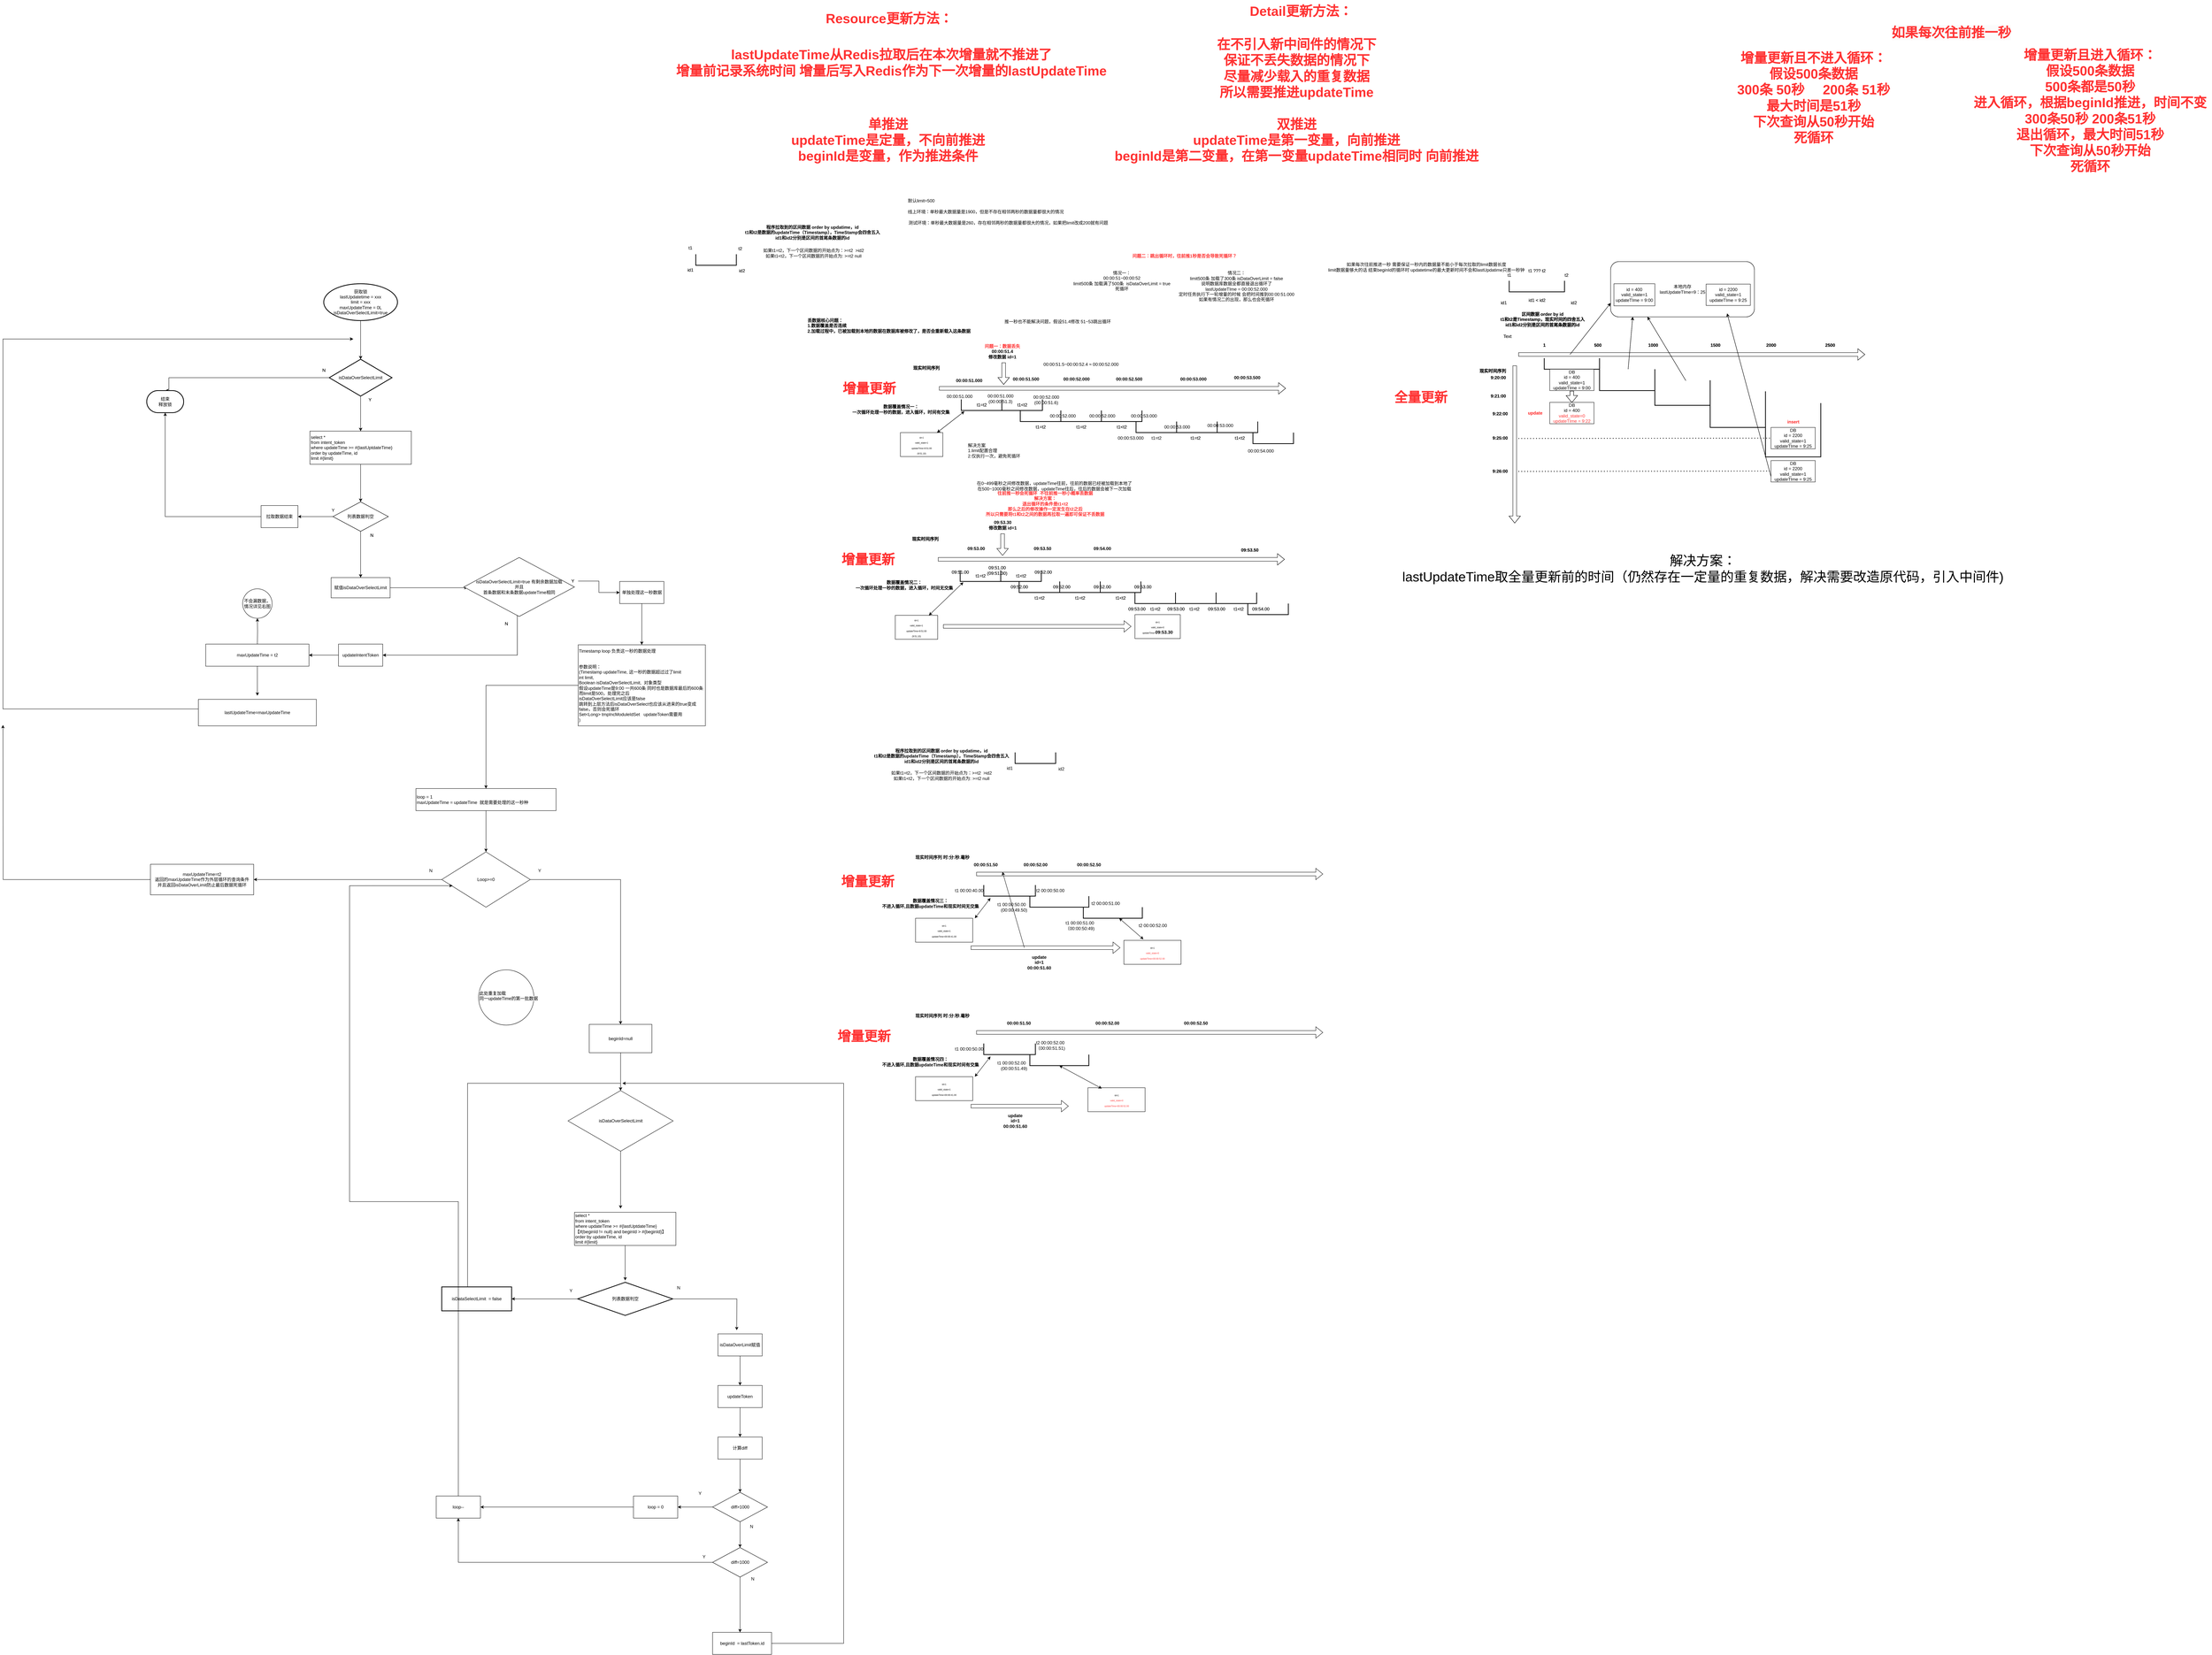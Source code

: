 <mxfile version="21.7.5" type="github">
  <diagram name="第 1 页" id="Zjm2JlXs56T9bLfwZ5cv">
    <mxGraphModel dx="3239" dy="1567" grid="1" gridSize="10" guides="1" tooltips="1" connect="1" arrows="1" fold="1" page="1" pageScale="1" pageWidth="827" pageHeight="1169" math="0" shadow="0">
      <root>
        <mxCell id="0" />
        <mxCell id="1" parent="0" />
        <mxCell id="8eTx1scZpe6bk8PXPmwQ-2" value="" style="shape=flexArrow;endArrow=classic;html=1;rounded=0;" parent="1" edge="1">
          <mxGeometry width="50" height="50" relative="1" as="geometry">
            <mxPoint x="239" y="414" as="sourcePoint" />
            <mxPoint x="1179" y="414" as="targetPoint" />
          </mxGeometry>
        </mxCell>
        <mxCell id="8eTx1scZpe6bk8PXPmwQ-8" value="" style="strokeWidth=2;html=1;shape=mxgraph.flowchart.annotation_1;align=left;pointerEvents=1;direction=north;" parent="1" vertex="1">
          <mxGeometry x="-421" y="50" width="110" height="30" as="geometry" />
        </mxCell>
        <mxCell id="8eTx1scZpe6bk8PXPmwQ-12" value="" style="strokeWidth=2;html=1;shape=mxgraph.flowchart.annotation_1;align=left;pointerEvents=1;direction=north;" parent="1" vertex="1">
          <mxGeometry x="409" y="444" width="110" height="30" as="geometry" />
        </mxCell>
        <mxCell id="8eTx1scZpe6bk8PXPmwQ-15" value="现实时间序列" style="text;html=1;align=center;verticalAlign=middle;resizable=0;points=[];autosize=1;strokeColor=none;fillColor=none;fontStyle=1" parent="1" vertex="1">
          <mxGeometry x="154" y="344" width="100" height="30" as="geometry" />
        </mxCell>
        <mxCell id="8eTx1scZpe6bk8PXPmwQ-16" value="数据覆盖情况一：&lt;br&gt;一次循环处理一秒的数据，进入循环，时间有交集" style="text;html=1;align=center;verticalAlign=middle;resizable=0;points=[];autosize=1;strokeColor=none;fillColor=none;fontStyle=1" parent="1" vertex="1">
          <mxGeometry x="-10" y="451" width="290" height="40" as="geometry" />
        </mxCell>
        <mxCell id="8eTx1scZpe6bk8PXPmwQ-17" style="edgeStyle=orthogonalEdgeStyle;shape=flexArrow;rounded=0;orthogonalLoop=1;jettySize=auto;html=1;exitX=0;exitY=0.5;exitDx=0;exitDy=0;exitPerimeter=0;" parent="1" source="8eTx1scZpe6bk8PXPmwQ-12" target="8eTx1scZpe6bk8PXPmwQ-12" edge="1">
          <mxGeometry relative="1" as="geometry" />
        </mxCell>
        <mxCell id="8eTx1scZpe6bk8PXPmwQ-18" value="00:00:51.000" style="text;html=1;align=center;verticalAlign=middle;resizable=0;points=[];autosize=1;strokeColor=none;fillColor=none;fontStyle=1" parent="1" vertex="1">
          <mxGeometry x="275" y="378" width="90" height="30" as="geometry" />
        </mxCell>
        <mxCell id="8eTx1scZpe6bk8PXPmwQ-22" value="00:00:51.000" style="text;html=1;align=center;verticalAlign=middle;resizable=0;points=[];autosize=1;strokeColor=none;fillColor=none;" parent="1" vertex="1">
          <mxGeometry x="249" y="421" width="90" height="30" as="geometry" />
        </mxCell>
        <mxCell id="8eTx1scZpe6bk8PXPmwQ-23" value="" style="strokeWidth=2;html=1;shape=mxgraph.flowchart.annotation_1;align=left;pointerEvents=1;direction=north;" parent="1" vertex="1">
          <mxGeometry x="459" y="474" width="110" height="30" as="geometry" />
        </mxCell>
        <mxCell id="8eTx1scZpe6bk8PXPmwQ-24" value="&lt;div style=&quot;text-align: left;&quot;&gt;&lt;span style=&quot;background-color: initial;&quot;&gt;00:00:52.000&lt;br&gt;&lt;/span&gt;&lt;/div&gt;(00:00:51.6)" style="text;html=1;align=center;verticalAlign=middle;resizable=0;points=[];autosize=1;strokeColor=none;fillColor=none;" parent="1" vertex="1">
          <mxGeometry x="484" y="425" width="90" height="40" as="geometry" />
        </mxCell>
        <mxCell id="8eTx1scZpe6bk8PXPmwQ-26" value="" style="strokeWidth=2;html=1;shape=mxgraph.flowchart.annotation_1;align=left;pointerEvents=1;direction=north;" parent="1" vertex="1">
          <mxGeometry x="299" y="444" width="110" height="30" as="geometry" />
        </mxCell>
        <mxCell id="8eTx1scZpe6bk8PXPmwQ-27" value="t1" style="text;html=1;align=center;verticalAlign=middle;resizable=0;points=[];autosize=1;strokeColor=none;fillColor=none;" parent="1" vertex="1">
          <mxGeometry x="-451" y="18" width="30" height="30" as="geometry" />
        </mxCell>
        <mxCell id="8eTx1scZpe6bk8PXPmwQ-28" value="id1" style="text;html=1;align=center;verticalAlign=middle;resizable=0;points=[];autosize=1;strokeColor=none;fillColor=none;" parent="1" vertex="1">
          <mxGeometry x="-456" y="78" width="40" height="30" as="geometry" />
        </mxCell>
        <mxCell id="8eTx1scZpe6bk8PXPmwQ-29" value="t2" style="text;html=1;align=center;verticalAlign=middle;resizable=0;points=[];autosize=1;strokeColor=none;fillColor=none;" parent="1" vertex="1">
          <mxGeometry x="-316" y="20" width="30" height="30" as="geometry" />
        </mxCell>
        <mxCell id="8eTx1scZpe6bk8PXPmwQ-30" value="id2" style="text;html=1;align=center;verticalAlign=middle;resizable=0;points=[];autosize=1;strokeColor=none;fillColor=none;" parent="1" vertex="1">
          <mxGeometry x="-316" y="80" width="40" height="30" as="geometry" />
        </mxCell>
        <mxCell id="8eTx1scZpe6bk8PXPmwQ-31" value="t1=t2" style="text;html=1;align=center;verticalAlign=middle;resizable=0;points=[];autosize=1;strokeColor=none;fillColor=none;" parent="1" vertex="1">
          <mxGeometry x="329" y="444" width="50" height="30" as="geometry" />
        </mxCell>
        <mxCell id="8eTx1scZpe6bk8PXPmwQ-32" value="如果t1=t2，下一个区间数据的开始点为：&amp;gt;=t2&amp;nbsp; &amp;gt;id2&lt;br&gt;如果t1&amp;lt;t2，下一个区间数据的开始点为: &amp;gt;=t2 null" style="text;html=1;align=center;verticalAlign=middle;resizable=0;points=[];autosize=1;strokeColor=none;fillColor=none;" parent="1" vertex="1">
          <mxGeometry x="-252" y="27" width="300" height="40" as="geometry" />
        </mxCell>
        <mxCell id="8eTx1scZpe6bk8PXPmwQ-34" value="t1&amp;lt;t2" style="text;html=1;align=center;verticalAlign=middle;resizable=0;points=[];autosize=1;strokeColor=none;fillColor=none;" parent="1" vertex="1">
          <mxGeometry x="439" y="444" width="50" height="30" as="geometry" />
        </mxCell>
        <mxCell id="8eTx1scZpe6bk8PXPmwQ-36" value="t1=t2" style="text;html=1;align=center;verticalAlign=middle;resizable=0;points=[];autosize=1;strokeColor=none;fillColor=none;" parent="1" vertex="1">
          <mxGeometry x="489" y="504" width="50" height="30" as="geometry" />
        </mxCell>
        <mxCell id="8eTx1scZpe6bk8PXPmwQ-37" value="" style="strokeWidth=2;html=1;shape=mxgraph.flowchart.annotation_1;align=left;pointerEvents=1;direction=north;" parent="1" vertex="1">
          <mxGeometry x="569" y="474" width="110" height="30" as="geometry" />
        </mxCell>
        <mxCell id="8eTx1scZpe6bk8PXPmwQ-42" value="" style="strokeWidth=2;html=1;shape=mxgraph.flowchart.annotation_1;align=left;pointerEvents=1;direction=north;" parent="1" vertex="1">
          <mxGeometry x="773" y="504" width="110" height="30" as="geometry" />
        </mxCell>
        <mxCell id="8eTx1scZpe6bk8PXPmwQ-44" value="t1=t2" style="text;html=1;align=center;verticalAlign=middle;resizable=0;points=[];autosize=1;strokeColor=none;fillColor=none;" parent="1" vertex="1">
          <mxGeometry x="599" y="504" width="50" height="30" as="geometry" />
        </mxCell>
        <mxCell id="8eTx1scZpe6bk8PXPmwQ-45" value="t1&amp;lt;t2" style="text;html=1;align=center;verticalAlign=middle;resizable=0;points=[];autosize=1;strokeColor=none;fillColor=none;" parent="1" vertex="1">
          <mxGeometry x="709" y="504" width="50" height="30" as="geometry" />
        </mxCell>
        <mxCell id="8eTx1scZpe6bk8PXPmwQ-46" value="" style="strokeWidth=2;html=1;shape=mxgraph.flowchart.annotation_1;align=left;pointerEvents=1;direction=north;" parent="1" vertex="1">
          <mxGeometry x="679" y="474" width="110" height="30" as="geometry" />
        </mxCell>
        <mxCell id="8eTx1scZpe6bk8PXPmwQ-50" value="" style="strokeWidth=2;html=1;shape=mxgraph.flowchart.annotation_1;align=left;pointerEvents=1;direction=north;" parent="1" vertex="1">
          <mxGeometry x="883" y="504" width="110" height="30" as="geometry" />
        </mxCell>
        <mxCell id="8eTx1scZpe6bk8PXPmwQ-52" value="t1=t2" style="text;html=1;align=center;verticalAlign=middle;resizable=0;points=[];autosize=1;strokeColor=none;fillColor=none;" parent="1" vertex="1">
          <mxGeometry x="803" y="534" width="50" height="30" as="geometry" />
        </mxCell>
        <mxCell id="8eTx1scZpe6bk8PXPmwQ-53" value="t1=t2" style="text;html=1;align=center;verticalAlign=middle;resizable=0;points=[];autosize=1;strokeColor=none;fillColor=none;" parent="1" vertex="1">
          <mxGeometry x="909" y="534" width="50" height="30" as="geometry" />
        </mxCell>
        <mxCell id="8eTx1scZpe6bk8PXPmwQ-54" value="" style="strokeWidth=2;html=1;shape=mxgraph.flowchart.annotation_1;align=left;pointerEvents=1;direction=north;" parent="1" vertex="1">
          <mxGeometry x="993" y="504" width="110" height="30" as="geometry" />
        </mxCell>
        <mxCell id="8eTx1scZpe6bk8PXPmwQ-55" value="t1&amp;lt;t2" style="text;html=1;align=center;verticalAlign=middle;resizable=0;points=[];autosize=1;strokeColor=none;fillColor=none;" parent="1" vertex="1">
          <mxGeometry x="1029" y="534" width="50" height="30" as="geometry" />
        </mxCell>
        <mxCell id="Ntxb1XvlZdcsDZPh0-gk-2" value="&lt;font color=&quot;#ff3333&quot; style=&quot;font-size: 36px;&quot;&gt;增量更新&lt;/font&gt;" style="text;html=1;align=center;verticalAlign=middle;resizable=0;points=[];autosize=1;strokeColor=none;fillColor=none;fontStyle=1" parent="1" vertex="1">
          <mxGeometry x="-36" y="384" width="170" height="60" as="geometry" />
        </mxCell>
        <mxCell id="Ntxb1XvlZdcsDZPh0-gk-94" value="" style="shape=flexArrow;endArrow=classic;html=1;rounded=0;" parent="1" edge="1">
          <mxGeometry width="50" height="50" relative="1" as="geometry">
            <mxPoint x="414" y="344" as="sourcePoint" />
            <mxPoint x="414" y="404" as="targetPoint" />
          </mxGeometry>
        </mxCell>
        <mxCell id="Ntxb1XvlZdcsDZPh0-gk-97" value="&lt;font style=&quot;font-size: 6px;&quot;&gt;id=1&lt;br&gt;valid_state=1&lt;br&gt;updateTime=9:51:00&lt;br&gt;(9:51.10)&lt;/font&gt;" style="whiteSpace=wrap;html=1;" parent="1" vertex="1">
          <mxGeometry x="134" y="534" width="115" height="65" as="geometry" />
        </mxCell>
        <mxCell id="Ntxb1XvlZdcsDZPh0-gk-98" value="" style="endArrow=classic;startArrow=classic;html=1;rounded=0;exitX=-0.079;exitY=0.077;exitDx=0;exitDy=0;exitPerimeter=0;" parent="1" source="8eTx1scZpe6bk8PXPmwQ-26" target="Ntxb1XvlZdcsDZPh0-gk-97" edge="1">
          <mxGeometry width="50" height="50" relative="1" as="geometry">
            <mxPoint x="254" y="534" as="sourcePoint" />
            <mxPoint x="304" y="484" as="targetPoint" />
          </mxGeometry>
        </mxCell>
        <mxCell id="Ntxb1XvlZdcsDZPh0-gk-102" value="如果每次往前推进一秒 需要保证一秒内的数据量不能小于每次拉取的limit数据长度&lt;br&gt;limit数据量够大的话 结束beginId的循环时 updatetime的最大更新时间不会和lastUpdatime只差一秒钟&lt;br&gt;" style="text;html=1;align=center;verticalAlign=middle;resizable=0;points=[];autosize=1;strokeColor=none;fillColor=none;" parent="1" vertex="1">
          <mxGeometry x="1280" y="65" width="560" height="40" as="geometry" />
        </mxCell>
        <mxCell id="Ntxb1XvlZdcsDZPh0-gk-103" value="在0~499毫秒之间修改数据，updateTime往前，往前的数据已经被加载到本地了&lt;br&gt;在500~1000毫秒之间修改数据，updateTime往后，往后的数据会被下一次加载" style="text;html=1;align=center;verticalAlign=middle;resizable=0;points=[];autosize=1;strokeColor=none;fillColor=none;" parent="1" vertex="1">
          <mxGeometry x="331" y="659" width="440" height="40" as="geometry" />
        </mxCell>
        <mxCell id="Ntxb1XvlZdcsDZPh0-gk-114" style="edgeStyle=orthogonalEdgeStyle;rounded=0;orthogonalLoop=1;jettySize=auto;html=1;entryX=0.5;entryY=0;entryDx=0;entryDy=0;entryPerimeter=0;" parent="1" source="Ntxb1XvlZdcsDZPh0-gk-110" target="Ntxb1XvlZdcsDZPh0-gk-113" edge="1">
          <mxGeometry relative="1" as="geometry">
            <Array as="points">
              <mxPoint x="-1850" y="385" />
              <mxPoint x="-1850" y="420" />
            </Array>
          </mxGeometry>
        </mxCell>
        <mxCell id="Ntxb1XvlZdcsDZPh0-gk-118" style="edgeStyle=orthogonalEdgeStyle;rounded=0;orthogonalLoop=1;jettySize=auto;html=1;exitX=0.5;exitY=1;exitDx=0;exitDy=0;exitPerimeter=0;entryX=0.5;entryY=0;entryDx=0;entryDy=0;" parent="1" source="Ntxb1XvlZdcsDZPh0-gk-110" target="Ntxb1XvlZdcsDZPh0-gk-117" edge="1">
          <mxGeometry relative="1" as="geometry" />
        </mxCell>
        <mxCell id="Ntxb1XvlZdcsDZPh0-gk-110" value="isDataOverSelectLimit" style="strokeWidth=2;html=1;shape=mxgraph.flowchart.decision;whiteSpace=wrap;" parent="1" vertex="1">
          <mxGeometry x="-1415" y="335" width="170" height="100" as="geometry" />
        </mxCell>
        <mxCell id="Ntxb1XvlZdcsDZPh0-gk-112" value="" style="edgeStyle=orthogonalEdgeStyle;rounded=0;orthogonalLoop=1;jettySize=auto;html=1;" parent="1" source="Ntxb1XvlZdcsDZPh0-gk-111" target="Ntxb1XvlZdcsDZPh0-gk-110" edge="1">
          <mxGeometry relative="1" as="geometry" />
        </mxCell>
        <mxCell id="Ntxb1XvlZdcsDZPh0-gk-111" value="获取锁&lt;br&gt;lastUpdatetime = xxx&lt;br&gt;limit = xxx&lt;br&gt;maxUpdateTime = 0L&lt;br&gt;isDataOverSelectLimit=true" style="strokeWidth=2;html=1;shape=mxgraph.flowchart.start_1;whiteSpace=wrap;" parent="1" vertex="1">
          <mxGeometry x="-1430" y="130" width="200" height="100" as="geometry" />
        </mxCell>
        <mxCell id="Ntxb1XvlZdcsDZPh0-gk-113" value="结束&lt;br&gt;释放锁" style="strokeWidth=2;html=1;shape=mxgraph.flowchart.terminator;whiteSpace=wrap;" parent="1" vertex="1">
          <mxGeometry x="-1910" y="420" width="100" height="60" as="geometry" />
        </mxCell>
        <mxCell id="Ntxb1XvlZdcsDZPh0-gk-115" value="N" style="text;html=1;align=center;verticalAlign=middle;resizable=0;points=[];autosize=1;strokeColor=none;fillColor=none;" parent="1" vertex="1">
          <mxGeometry x="-1445" y="350" width="30" height="30" as="geometry" />
        </mxCell>
        <mxCell id="Ntxb1XvlZdcsDZPh0-gk-123" value="" style="edgeStyle=orthogonalEdgeStyle;rounded=0;orthogonalLoop=1;jettySize=auto;html=1;" parent="1" source="Ntxb1XvlZdcsDZPh0-gk-117" target="Ntxb1XvlZdcsDZPh0-gk-122" edge="1">
          <mxGeometry relative="1" as="geometry" />
        </mxCell>
        <mxCell id="Ntxb1XvlZdcsDZPh0-gk-117" value="select *&lt;br&gt;from intent_token&lt;br&gt;where updateTime &amp;gt;= #{lastUptdateTime}&lt;br&gt;order by updateTime, id&lt;br&gt;limit #{limit}" style="whiteSpace=wrap;html=1;align=left;" parent="1" vertex="1">
          <mxGeometry x="-1467.5" y="530" width="275" height="90" as="geometry" />
        </mxCell>
        <mxCell id="Ntxb1XvlZdcsDZPh0-gk-119" value="Y" style="text;html=1;align=center;verticalAlign=middle;resizable=0;points=[];autosize=1;strokeColor=none;fillColor=none;" parent="1" vertex="1">
          <mxGeometry x="-1320" y="430" width="30" height="30" as="geometry" />
        </mxCell>
        <mxCell id="Ntxb1XvlZdcsDZPh0-gk-144" value="" style="edgeStyle=orthogonalEdgeStyle;rounded=0;orthogonalLoop=1;jettySize=auto;html=1;" parent="1" source="Ntxb1XvlZdcsDZPh0-gk-122" target="Ntxb1XvlZdcsDZPh0-gk-143" edge="1">
          <mxGeometry relative="1" as="geometry" />
        </mxCell>
        <mxCell id="Ntxb1XvlZdcsDZPh0-gk-122" value="数据判空" style="rhombus;whiteSpace=wrap;html=1;" parent="1" vertex="1">
          <mxGeometry x="-1405" y="722" width="150" height="80" as="geometry" />
        </mxCell>
        <mxCell id="Ntxb1XvlZdcsDZPh0-gk-126" value="Y" style="text;html=1;align=center;verticalAlign=middle;resizable=0;points=[];autosize=1;strokeColor=none;fillColor=none;" parent="1" vertex="1">
          <mxGeometry x="-1420" y="730" width="30" height="30" as="geometry" />
        </mxCell>
        <mxCell id="Ntxb1XvlZdcsDZPh0-gk-131" value="" style="edgeStyle=orthogonalEdgeStyle;rounded=0;orthogonalLoop=1;jettySize=auto;html=1;exitX=1;exitY=0.5;exitDx=0;exitDy=0;" parent="1" source="Ntxb1XvlZdcsDZPh0-gk-143" edge="1">
          <mxGeometry relative="1" as="geometry">
            <mxPoint x="-1225" y="955.0" as="sourcePoint" />
            <mxPoint x="-1040" y="955" as="targetPoint" />
          </mxGeometry>
        </mxCell>
        <mxCell id="Ntxb1XvlZdcsDZPh0-gk-147" style="edgeStyle=orthogonalEdgeStyle;rounded=0;orthogonalLoop=1;jettySize=auto;html=1;entryX=1;entryY=0.5;entryDx=0;entryDy=0;" parent="1" target="Ntxb1XvlZdcsDZPh0-gk-137" edge="1">
          <mxGeometry relative="1" as="geometry">
            <Array as="points">
              <mxPoint x="-905" y="1138" />
            </Array>
            <mxPoint x="-904.941" y="1029.967" as="sourcePoint" />
          </mxGeometry>
        </mxCell>
        <mxCell id="Ntxb1XvlZdcsDZPh0-gk-132" value="N" style="text;html=1;align=center;verticalAlign=middle;resizable=0;points=[];autosize=1;strokeColor=none;fillColor=none;" parent="1" vertex="1">
          <mxGeometry x="-1315" y="798" width="30" height="30" as="geometry" />
        </mxCell>
        <mxCell id="Ntxb1XvlZdcsDZPh0-gk-133" value="Timestamp loop 负责这一秒的数据处理&lt;br&gt;(Timestamp updateTime, 这一秒的数据超过过了limit&lt;br&gt;int limit, &lt;br&gt;&lt;div style=&quot;&quot;&gt;Boolean isDataOverSelectLimit,&amp;nbsp; 对象类型 &lt;br&gt;假设updateTime是9:00 一共600条 同时也是数据库最后的600条 而limit是500，处理完之后&lt;/div&gt;isDataOverSelectLimit应该是false&lt;div style=&quot;&quot;&gt;跳转到上层方法后isDataOverSelect也应该从进来的true变成false，否则会死循环&lt;span style=&quot;background-color: initial;&quot;&gt;&lt;br&gt;Set&amp;lt;Long&amp;gt; tmpIncModuleIdSet&amp;nbsp; &amp;nbsp;updateToken要用&lt;br&gt;)&amp;nbsp;&lt;/span&gt;&lt;/div&gt;" style="whiteSpace=wrap;html=1;align=left;" parent="1" vertex="1">
          <mxGeometry x="-740" y="1110" width="345" height="220" as="geometry" />
        </mxCell>
        <mxCell id="Ntxb1XvlZdcsDZPh0-gk-140" value="" style="edgeStyle=orthogonalEdgeStyle;rounded=0;orthogonalLoop=1;jettySize=auto;html=1;" parent="1" source="Ntxb1XvlZdcsDZPh0-gk-137" target="Ntxb1XvlZdcsDZPh0-gk-139" edge="1">
          <mxGeometry relative="1" as="geometry" />
        </mxCell>
        <mxCell id="Ntxb1XvlZdcsDZPh0-gk-137" value="updateIntentToken" style="whiteSpace=wrap;html=1;" parent="1" vertex="1">
          <mxGeometry x="-1390" y="1108" width="120" height="60" as="geometry" />
        </mxCell>
        <mxCell id="Ntxb1XvlZdcsDZPh0-gk-149" value="" style="edgeStyle=orthogonalEdgeStyle;rounded=0;orthogonalLoop=1;jettySize=auto;html=1;" parent="1" source="Ntxb1XvlZdcsDZPh0-gk-139" edge="1">
          <mxGeometry relative="1" as="geometry">
            <mxPoint x="-1610" y="1248" as="targetPoint" />
          </mxGeometry>
        </mxCell>
        <mxCell id="Ntxb1XvlZdcsDZPh0-gk-139" value="maxUpdateTime = t2" style="whiteSpace=wrap;html=1;" parent="1" vertex="1">
          <mxGeometry x="-1750" y="1108" width="280" height="60" as="geometry" />
        </mxCell>
        <mxCell id="Ntxb1XvlZdcsDZPh0-gk-143" value="isDataOverSelectLimit" style="whiteSpace=wrap;html=1;" parent="1" vertex="1">
          <mxGeometry x="-1410" y="927.5" width="160" height="55" as="geometry" />
        </mxCell>
        <mxCell id="Ntxb1XvlZdcsDZPh0-gk-145" value="Y" style="text;html=1;align=center;verticalAlign=middle;resizable=0;points=[];autosize=1;strokeColor=none;fillColor=none;" parent="1" vertex="1">
          <mxGeometry x="-770" y="922" width="30" height="30" as="geometry" />
        </mxCell>
        <mxCell id="Ntxb1XvlZdcsDZPh0-gk-146" value="N" style="text;html=1;align=center;verticalAlign=middle;resizable=0;points=[];autosize=1;strokeColor=none;fillColor=none;" parent="1" vertex="1">
          <mxGeometry x="-950" y="1038" width="30" height="30" as="geometry" />
        </mxCell>
        <mxCell id="Ntxb1XvlZdcsDZPh0-gk-150" style="edgeStyle=orthogonalEdgeStyle;rounded=0;orthogonalLoop=1;jettySize=auto;html=1;exitX=0;exitY=0.5;exitDx=0;exitDy=0;" parent="1" edge="1">
          <mxGeometry relative="1" as="geometry">
            <mxPoint x="-1350" y="280" as="targetPoint" />
            <mxPoint x="-1770" y="1284.0" as="sourcePoint" />
            <Array as="points">
              <mxPoint x="-2300" y="1284" />
              <mxPoint x="-2300" y="280" />
            </Array>
          </mxGeometry>
        </mxCell>
        <mxCell id="Mguj6qo9-BzR1XpOUaJ4-1" value="" style="shape=flexArrow;endArrow=classic;html=1;rounded=0;" parent="1" edge="1">
          <mxGeometry width="50" height="50" relative="1" as="geometry">
            <mxPoint x="239" y="414" as="sourcePoint" />
            <mxPoint x="1179" y="414" as="targetPoint" />
          </mxGeometry>
        </mxCell>
        <mxCell id="Mguj6qo9-BzR1XpOUaJ4-2" value="00:00:52.000" style="text;html=1;align=center;verticalAlign=middle;resizable=0;points=[];autosize=1;strokeColor=none;fillColor=none;fontStyle=1" parent="1" vertex="1">
          <mxGeometry x="566" y="374" width="90" height="30" as="geometry" />
        </mxCell>
        <mxCell id="Mguj6qo9-BzR1XpOUaJ4-5" value="" style="strokeWidth=2;html=1;shape=mxgraph.flowchart.annotation_1;align=left;pointerEvents=1;direction=north;" parent="1" vertex="1">
          <mxGeometry x="-421" y="50" width="110" height="30" as="geometry" />
        </mxCell>
        <mxCell id="Mguj6qo9-BzR1XpOUaJ4-6" value="00:00:51.500" style="text;html=1;align=center;verticalAlign=middle;resizable=0;points=[];autosize=1;strokeColor=none;fillColor=none;fontStyle=1" parent="1" vertex="1">
          <mxGeometry x="429" y="374" width="90" height="30" as="geometry" />
        </mxCell>
        <mxCell id="Mguj6qo9-BzR1XpOUaJ4-8" value="" style="strokeWidth=2;html=1;shape=mxgraph.flowchart.annotation_1;align=left;pointerEvents=1;direction=north;" parent="1" vertex="1">
          <mxGeometry x="409" y="444" width="110" height="30" as="geometry" />
        </mxCell>
        <mxCell id="Mguj6qo9-BzR1XpOUaJ4-9" value="00:00:51.000&lt;br&gt;(00:00:51.3)" style="text;html=1;align=center;verticalAlign=middle;resizable=0;points=[];autosize=1;strokeColor=none;fillColor=none;" parent="1" vertex="1">
          <mxGeometry x="360" y="422" width="90" height="40" as="geometry" />
        </mxCell>
        <mxCell id="Mguj6qo9-BzR1XpOUaJ4-10" value="现实时间序列" style="text;html=1;align=center;verticalAlign=middle;resizable=0;points=[];autosize=1;strokeColor=none;fillColor=none;fontStyle=1" parent="1" vertex="1">
          <mxGeometry x="154" y="344" width="100" height="30" as="geometry" />
        </mxCell>
        <mxCell id="Mguj6qo9-BzR1XpOUaJ4-12" style="edgeStyle=orthogonalEdgeStyle;shape=flexArrow;rounded=0;orthogonalLoop=1;jettySize=auto;html=1;exitX=0;exitY=0.5;exitDx=0;exitDy=0;exitPerimeter=0;" parent="1" source="Mguj6qo9-BzR1XpOUaJ4-8" target="Mguj6qo9-BzR1XpOUaJ4-8" edge="1">
          <mxGeometry relative="1" as="geometry" />
        </mxCell>
        <mxCell id="Mguj6qo9-BzR1XpOUaJ4-18" value="" style="strokeWidth=2;html=1;shape=mxgraph.flowchart.annotation_1;align=left;pointerEvents=1;direction=north;" parent="1" vertex="1">
          <mxGeometry x="299" y="444" width="110" height="30" as="geometry" />
        </mxCell>
        <mxCell id="Mguj6qo9-BzR1XpOUaJ4-19" value="t1" style="text;html=1;align=center;verticalAlign=middle;resizable=0;points=[];autosize=1;strokeColor=none;fillColor=none;" parent="1" vertex="1">
          <mxGeometry x="-451" y="18" width="30" height="30" as="geometry" />
        </mxCell>
        <mxCell id="Mguj6qo9-BzR1XpOUaJ4-20" value="id1" style="text;html=1;align=center;verticalAlign=middle;resizable=0;points=[];autosize=1;strokeColor=none;fillColor=none;" parent="1" vertex="1">
          <mxGeometry x="-456" y="78" width="40" height="30" as="geometry" />
        </mxCell>
        <mxCell id="Mguj6qo9-BzR1XpOUaJ4-21" value="t2" style="text;html=1;align=center;verticalAlign=middle;resizable=0;points=[];autosize=1;strokeColor=none;fillColor=none;" parent="1" vertex="1">
          <mxGeometry x="-316" y="20" width="30" height="30" as="geometry" />
        </mxCell>
        <mxCell id="Mguj6qo9-BzR1XpOUaJ4-22" value="id2" style="text;html=1;align=center;verticalAlign=middle;resizable=0;points=[];autosize=1;strokeColor=none;fillColor=none;" parent="1" vertex="1">
          <mxGeometry x="-316" y="80" width="40" height="30" as="geometry" />
        </mxCell>
        <mxCell id="Mguj6qo9-BzR1XpOUaJ4-23" value="t1=t2" style="text;html=1;align=center;verticalAlign=middle;resizable=0;points=[];autosize=1;strokeColor=none;fillColor=none;" parent="1" vertex="1">
          <mxGeometry x="329" y="444" width="50" height="30" as="geometry" />
        </mxCell>
        <mxCell id="Mguj6qo9-BzR1XpOUaJ4-25" value="t1&amp;lt;t2" style="text;html=1;align=center;verticalAlign=middle;resizable=0;points=[];autosize=1;strokeColor=none;fillColor=none;" parent="1" vertex="1">
          <mxGeometry x="439" y="444" width="50" height="30" as="geometry" />
        </mxCell>
        <mxCell id="Mguj6qo9-BzR1XpOUaJ4-27" value="t1=t2" style="text;html=1;align=center;verticalAlign=middle;resizable=0;points=[];autosize=1;strokeColor=none;fillColor=none;" parent="1" vertex="1">
          <mxGeometry x="489" y="504" width="50" height="30" as="geometry" />
        </mxCell>
        <mxCell id="Mguj6qo9-BzR1XpOUaJ4-33" value="t1=t2" style="text;html=1;align=center;verticalAlign=middle;resizable=0;points=[];autosize=1;strokeColor=none;fillColor=none;" parent="1" vertex="1">
          <mxGeometry x="599" y="504" width="50" height="30" as="geometry" />
        </mxCell>
        <mxCell id="Mguj6qo9-BzR1XpOUaJ4-34" value="t1&amp;lt;t2" style="text;html=1;align=center;verticalAlign=middle;resizable=0;points=[];autosize=1;strokeColor=none;fillColor=none;" parent="1" vertex="1">
          <mxGeometry x="709" y="504" width="50" height="30" as="geometry" />
        </mxCell>
        <mxCell id="Mguj6qo9-BzR1XpOUaJ4-38" value="" style="strokeWidth=2;html=1;shape=mxgraph.flowchart.annotation_1;align=left;pointerEvents=1;direction=north;" parent="1" vertex="1">
          <mxGeometry x="883" y="504" width="110" height="30" as="geometry" />
        </mxCell>
        <mxCell id="Mguj6qo9-BzR1XpOUaJ4-41" value="t1=t2" style="text;html=1;align=center;verticalAlign=middle;resizable=0;points=[];autosize=1;strokeColor=none;fillColor=none;" parent="1" vertex="1">
          <mxGeometry x="909" y="534" width="50" height="30" as="geometry" />
        </mxCell>
        <mxCell id="Mguj6qo9-BzR1XpOUaJ4-42" value="" style="strokeWidth=2;html=1;shape=mxgraph.flowchart.annotation_1;align=left;pointerEvents=1;direction=north;" parent="1" vertex="1">
          <mxGeometry x="993" y="504" width="110" height="30" as="geometry" />
        </mxCell>
        <mxCell id="Mguj6qo9-BzR1XpOUaJ4-43" value="t1&amp;lt;t2" style="text;html=1;align=center;verticalAlign=middle;resizable=0;points=[];autosize=1;strokeColor=none;fillColor=none;" parent="1" vertex="1">
          <mxGeometry x="1029" y="534" width="50" height="30" as="geometry" />
        </mxCell>
        <mxCell id="Mguj6qo9-BzR1XpOUaJ4-46" value="&lt;font color=&quot;#ff3333&quot; style=&quot;font-size: 36px;&quot;&gt;增量更新&lt;/font&gt;" style="text;html=1;align=center;verticalAlign=middle;resizable=0;points=[];autosize=1;strokeColor=none;fillColor=none;fontStyle=1" parent="1" vertex="1">
          <mxGeometry x="-36" y="384" width="170" height="60" as="geometry" />
        </mxCell>
        <mxCell id="Mguj6qo9-BzR1XpOUaJ4-92" value="" style="shape=flexArrow;endArrow=classic;html=1;rounded=0;" parent="1" edge="1">
          <mxGeometry width="50" height="50" relative="1" as="geometry">
            <mxPoint x="414" y="344" as="sourcePoint" />
            <mxPoint x="414" y="404" as="targetPoint" />
          </mxGeometry>
        </mxCell>
        <mxCell id="Mguj6qo9-BzR1XpOUaJ4-93" value="&lt;b&gt;&lt;font color=&quot;#ff3333&quot;&gt;问题一：数据丢失&lt;/font&gt;&lt;br&gt;00:00:51.4&lt;br&gt;修改数据 id=1&lt;/b&gt;" style="text;html=1;align=center;verticalAlign=middle;resizable=0;points=[];autosize=1;strokeColor=none;fillColor=none;" parent="1" vertex="1">
          <mxGeometry x="350" y="284" width="120" height="60" as="geometry" />
        </mxCell>
        <mxCell id="Mguj6qo9-BzR1XpOUaJ4-94" value="&lt;font style=&quot;font-size: 6px;&quot;&gt;id=1&lt;br&gt;valid_state=1&lt;br&gt;updateTime=9:51:00&lt;br&gt;(9:51.10)&lt;/font&gt;" style="whiteSpace=wrap;html=1;" parent="1" vertex="1">
          <mxGeometry x="134" y="534" width="115" height="65" as="geometry" />
        </mxCell>
        <mxCell id="Mguj6qo9-BzR1XpOUaJ4-95" value="" style="endArrow=classic;startArrow=classic;html=1;rounded=0;exitX=-0.079;exitY=0.077;exitDx=0;exitDy=0;exitPerimeter=0;" parent="1" source="Mguj6qo9-BzR1XpOUaJ4-18" target="Mguj6qo9-BzR1XpOUaJ4-94" edge="1">
          <mxGeometry width="50" height="50" relative="1" as="geometry">
            <mxPoint x="254" y="534" as="sourcePoint" />
            <mxPoint x="304" y="484" as="targetPoint" />
          </mxGeometry>
        </mxCell>
        <mxCell id="Mguj6qo9-BzR1XpOUaJ4-99" style="edgeStyle=orthogonalEdgeStyle;rounded=0;orthogonalLoop=1;jettySize=auto;html=1;entryX=0.5;entryY=0;entryDx=0;entryDy=0;entryPerimeter=0;" parent="1" source="Mguj6qo9-BzR1XpOUaJ4-101" target="Mguj6qo9-BzR1XpOUaJ4-104" edge="1">
          <mxGeometry relative="1" as="geometry">
            <Array as="points">
              <mxPoint x="-1850" y="385" />
              <mxPoint x="-1850" y="420" />
            </Array>
          </mxGeometry>
        </mxCell>
        <mxCell id="Mguj6qo9-BzR1XpOUaJ4-100" style="edgeStyle=orthogonalEdgeStyle;rounded=0;orthogonalLoop=1;jettySize=auto;html=1;exitX=0.5;exitY=1;exitDx=0;exitDy=0;exitPerimeter=0;entryX=0.5;entryY=0;entryDx=0;entryDy=0;" parent="1" source="Mguj6qo9-BzR1XpOUaJ4-101" target="Mguj6qo9-BzR1XpOUaJ4-107" edge="1">
          <mxGeometry relative="1" as="geometry" />
        </mxCell>
        <mxCell id="Mguj6qo9-BzR1XpOUaJ4-101" value="isDataOverSelectLimit" style="strokeWidth=2;html=1;shape=mxgraph.flowchart.decision;whiteSpace=wrap;" parent="1" vertex="1">
          <mxGeometry x="-1415" y="335" width="170" height="100" as="geometry" />
        </mxCell>
        <mxCell id="Mguj6qo9-BzR1XpOUaJ4-102" value="" style="edgeStyle=orthogonalEdgeStyle;rounded=0;orthogonalLoop=1;jettySize=auto;html=1;" parent="1" source="Mguj6qo9-BzR1XpOUaJ4-103" target="Mguj6qo9-BzR1XpOUaJ4-101" edge="1">
          <mxGeometry relative="1" as="geometry" />
        </mxCell>
        <mxCell id="Mguj6qo9-BzR1XpOUaJ4-103" value="获取锁&lt;br&gt;lastUpdatetime = xxx&lt;br&gt;limit = xxx&lt;br&gt;maxUpdateTime = 0L&lt;br&gt;isDataOverSelectLimit=true" style="strokeWidth=2;html=1;shape=mxgraph.flowchart.start_1;whiteSpace=wrap;" parent="1" vertex="1">
          <mxGeometry x="-1430" y="130" width="200" height="100" as="geometry" />
        </mxCell>
        <mxCell id="Mguj6qo9-BzR1XpOUaJ4-104" value="结束&lt;br&gt;释放锁" style="strokeWidth=2;html=1;shape=mxgraph.flowchart.terminator;whiteSpace=wrap;" parent="1" vertex="1">
          <mxGeometry x="-1910" y="420" width="100" height="60" as="geometry" />
        </mxCell>
        <mxCell id="Mguj6qo9-BzR1XpOUaJ4-105" value="N" style="text;html=1;align=center;verticalAlign=middle;resizable=0;points=[];autosize=1;strokeColor=none;fillColor=none;" parent="1" vertex="1">
          <mxGeometry x="-1445" y="350" width="30" height="30" as="geometry" />
        </mxCell>
        <mxCell id="Mguj6qo9-BzR1XpOUaJ4-106" value="" style="edgeStyle=orthogonalEdgeStyle;rounded=0;orthogonalLoop=1;jettySize=auto;html=1;" parent="1" source="Mguj6qo9-BzR1XpOUaJ4-107" target="Mguj6qo9-BzR1XpOUaJ4-111" edge="1">
          <mxGeometry relative="1" as="geometry" />
        </mxCell>
        <mxCell id="Mguj6qo9-BzR1XpOUaJ4-107" value="select *&lt;br&gt;from intent_token&lt;br&gt;where updateTime &amp;gt;= #{lastUptdateTime}&lt;br&gt;order by updateTime, id&lt;br&gt;limit #{limit}" style="whiteSpace=wrap;html=1;align=left;" parent="1" vertex="1">
          <mxGeometry x="-1467.5" y="530" width="275" height="90" as="geometry" />
        </mxCell>
        <mxCell id="Mguj6qo9-BzR1XpOUaJ4-108" value="Y" style="text;html=1;align=center;verticalAlign=middle;resizable=0;points=[];autosize=1;strokeColor=none;fillColor=none;" parent="1" vertex="1">
          <mxGeometry x="-1320" y="430" width="30" height="30" as="geometry" />
        </mxCell>
        <mxCell id="Mguj6qo9-BzR1XpOUaJ4-110" value="" style="edgeStyle=orthogonalEdgeStyle;rounded=0;orthogonalLoop=1;jettySize=auto;html=1;" parent="1" source="Mguj6qo9-BzR1XpOUaJ4-111" target="Mguj6qo9-BzR1XpOUaJ4-125" edge="1">
          <mxGeometry relative="1" as="geometry" />
        </mxCell>
        <mxCell id="ujubCkocFbaikDBOblAJ-236" value="" style="edgeStyle=orthogonalEdgeStyle;rounded=0;orthogonalLoop=1;jettySize=auto;html=1;" edge="1" parent="1" source="Mguj6qo9-BzR1XpOUaJ4-111" target="ujubCkocFbaikDBOblAJ-235">
          <mxGeometry relative="1" as="geometry" />
        </mxCell>
        <mxCell id="Mguj6qo9-BzR1XpOUaJ4-111" value="列表数据判空" style="rhombus;whiteSpace=wrap;html=1;" parent="1" vertex="1">
          <mxGeometry x="-1405" y="722" width="150" height="80" as="geometry" />
        </mxCell>
        <mxCell id="Mguj6qo9-BzR1XpOUaJ4-115" style="edgeStyle=orthogonalEdgeStyle;rounded=0;orthogonalLoop=1;jettySize=auto;html=1;entryX=1;entryY=0.5;entryDx=0;entryDy=0;" parent="1" source="Mguj6qo9-BzR1XpOUaJ4-116" target="Mguj6qo9-BzR1XpOUaJ4-121" edge="1">
          <mxGeometry relative="1" as="geometry">
            <Array as="points">
              <mxPoint x="-905" y="1138" />
            </Array>
          </mxGeometry>
        </mxCell>
        <mxCell id="Mguj6qo9-BzR1XpOUaJ4-116" value="isDataOverSelectLimit=true 有剩余数据加载&lt;br&gt;并且&lt;br&gt;首条数据和末条数据updateTime相同" style="rhombus;whiteSpace=wrap;html=1;" parent="1" vertex="1">
          <mxGeometry x="-1050" y="873" width="300" height="160" as="geometry" />
        </mxCell>
        <mxCell id="Mguj6qo9-BzR1XpOUaJ4-117" value="N" style="text;html=1;align=center;verticalAlign=middle;resizable=0;points=[];autosize=1;strokeColor=none;fillColor=none;" parent="1" vertex="1">
          <mxGeometry x="-1315" y="798" width="30" height="30" as="geometry" />
        </mxCell>
        <mxCell id="Mguj6qo9-BzR1XpOUaJ4-118" value="" style="edgeStyle=orthogonalEdgeStyle;rounded=0;orthogonalLoop=1;jettySize=auto;html=1;" parent="1" source="Mguj6qo9-BzR1XpOUaJ4-119" target="Mguj6qo9-BzR1XpOUaJ4-132" edge="1">
          <mxGeometry relative="1" as="geometry" />
        </mxCell>
        <mxCell id="Mguj6qo9-BzR1XpOUaJ4-119" value="Timestamp loop 负责这一秒的数据处理&lt;br&gt;&lt;br&gt;&lt;br&gt;参数说明：&lt;br&gt;(Timestamp updateTime, 这一秒的数据超过过了limit&lt;br&gt;int limit, &lt;br&gt;&lt;div style=&quot;&quot;&gt;Boolean isDataOverSelectLimit,&amp;nbsp; 对象类型 &lt;br&gt;假设updateTime是9:00 一共600条 同时也是数据库最后的600条 而limit是500，处理完之后&lt;/div&gt;isDataOverSelectLimit应该是false&lt;div style=&quot;&quot;&gt;跳转到上层方法后isDataOverSelect也应该从进来的true变成false，否则会死循环&lt;span style=&quot;background-color: initial;&quot;&gt;&lt;br&gt;Set&amp;lt;Long&amp;gt; tmpIncModuleIdSet&amp;nbsp; &amp;nbsp;updateToken需要用&lt;br&gt;)&amp;nbsp;&lt;/span&gt;&lt;/div&gt;" style="whiteSpace=wrap;html=1;align=left;" parent="1" vertex="1">
          <mxGeometry x="-740" y="1110" width="345" height="220" as="geometry" />
        </mxCell>
        <mxCell id="Mguj6qo9-BzR1XpOUaJ4-120" value="" style="edgeStyle=orthogonalEdgeStyle;rounded=0;orthogonalLoop=1;jettySize=auto;html=1;" parent="1" source="Mguj6qo9-BzR1XpOUaJ4-121" edge="1">
          <mxGeometry relative="1" as="geometry">
            <mxPoint x="-1470" y="1138" as="targetPoint" />
          </mxGeometry>
        </mxCell>
        <mxCell id="Mguj6qo9-BzR1XpOUaJ4-121" value="updateIntentToken" style="whiteSpace=wrap;html=1;" parent="1" vertex="1">
          <mxGeometry x="-1390" y="1108" width="120" height="60" as="geometry" />
        </mxCell>
        <mxCell id="Mguj6qo9-BzR1XpOUaJ4-123" value="" style="edgeStyle=orthogonalEdgeStyle;rounded=0;orthogonalLoop=1;jettySize=auto;html=1;" parent="1" target="Mguj6qo9-BzR1XpOUaJ4-130" edge="1">
          <mxGeometry relative="1" as="geometry">
            <mxPoint x="-1610" y="1108" as="sourcePoint" />
          </mxGeometry>
        </mxCell>
        <mxCell id="Mguj6qo9-BzR1XpOUaJ4-125" value="赋值isDataOverSelectLimit" style="whiteSpace=wrap;html=1;" parent="1" vertex="1">
          <mxGeometry x="-1410" y="927.5" width="160" height="55" as="geometry" />
        </mxCell>
        <mxCell id="ujubCkocFbaikDBOblAJ-240" value="" style="edgeStyle=orthogonalEdgeStyle;rounded=0;orthogonalLoop=1;jettySize=auto;html=1;" edge="1" parent="1" source="Mguj6qo9-BzR1XpOUaJ4-126" target="ujubCkocFbaikDBOblAJ-239">
          <mxGeometry relative="1" as="geometry" />
        </mxCell>
        <mxCell id="Mguj6qo9-BzR1XpOUaJ4-126" value="Y" style="text;html=1;align=center;verticalAlign=middle;resizable=0;points=[];autosize=1;strokeColor=none;fillColor=none;" parent="1" vertex="1">
          <mxGeometry x="-770" y="922" width="30" height="30" as="geometry" />
        </mxCell>
        <mxCell id="Mguj6qo9-BzR1XpOUaJ4-127" value="N" style="text;html=1;align=center;verticalAlign=middle;resizable=0;points=[];autosize=1;strokeColor=none;fillColor=none;" parent="1" vertex="1">
          <mxGeometry x="-950" y="1038" width="30" height="30" as="geometry" />
        </mxCell>
        <mxCell id="Mguj6qo9-BzR1XpOUaJ4-128" style="edgeStyle=orthogonalEdgeStyle;rounded=0;orthogonalLoop=1;jettySize=auto;html=1;exitX=0;exitY=0.5;exitDx=0;exitDy=0;" parent="1" source="Mguj6qo9-BzR1XpOUaJ4-129" edge="1">
          <mxGeometry relative="1" as="geometry">
            <mxPoint x="-1350" y="280" as="targetPoint" />
            <mxPoint x="-1800.11" y="1384.0" as="sourcePoint" />
            <Array as="points">
              <mxPoint x="-2300" y="1284" />
              <mxPoint x="-2300" y="280" />
            </Array>
          </mxGeometry>
        </mxCell>
        <mxCell id="Mguj6qo9-BzR1XpOUaJ4-129" value="lastUpdateTime=maxUpdateTime" style="whiteSpace=wrap;html=1;" parent="1" vertex="1">
          <mxGeometry x="-1770" y="1258" width="320" height="72" as="geometry" />
        </mxCell>
        <mxCell id="Mguj6qo9-BzR1XpOUaJ4-130" value="不会漏数据，情况详见右图" style="ellipse;whiteSpace=wrap;html=1;" parent="1" vertex="1">
          <mxGeometry x="-1650" y="958" width="80" height="80" as="geometry" />
        </mxCell>
        <mxCell id="ujubCkocFbaikDBOblAJ-249" value="" style="edgeStyle=orthogonalEdgeStyle;rounded=0;orthogonalLoop=1;jettySize=auto;html=1;" edge="1" parent="1" source="Mguj6qo9-BzR1XpOUaJ4-132" target="ujubCkocFbaikDBOblAJ-248">
          <mxGeometry relative="1" as="geometry" />
        </mxCell>
        <mxCell id="Mguj6qo9-BzR1XpOUaJ4-132" value="loop = 1&lt;br&gt;maxUpdateTime = updateTime&amp;nbsp; 就是需要处理的这一秒种" style="whiteSpace=wrap;html=1;align=left;" parent="1" vertex="1">
          <mxGeometry x="-1180" y="1500" width="380" height="60" as="geometry" />
        </mxCell>
        <mxCell id="Mguj6qo9-BzR1XpOUaJ4-134" value="" style="shape=flexArrow;endArrow=classic;html=1;rounded=0;" parent="1" edge="1">
          <mxGeometry width="50" height="50" relative="1" as="geometry">
            <mxPoint x="340" y="1732" as="sourcePoint" />
            <mxPoint x="1280" y="1732" as="targetPoint" />
          </mxGeometry>
        </mxCell>
        <mxCell id="Mguj6qo9-BzR1XpOUaJ4-135" value="00:00:52.00" style="text;html=1;align=center;verticalAlign=middle;resizable=0;points=[];autosize=1;strokeColor=none;fillColor=none;fontStyle=1" parent="1" vertex="1">
          <mxGeometry x="455" y="1692" width="90" height="30" as="geometry" />
        </mxCell>
        <mxCell id="Mguj6qo9-BzR1XpOUaJ4-136" value="00:00:51.50" style="text;html=1;align=center;verticalAlign=middle;resizable=0;points=[];autosize=1;strokeColor=none;fillColor=none;fontStyle=1" parent="1" vertex="1">
          <mxGeometry x="320" y="1692" width="90" height="30" as="geometry" />
        </mxCell>
        <mxCell id="Mguj6qo9-BzR1XpOUaJ4-137" value="" style="strokeWidth=2;html=1;shape=mxgraph.flowchart.annotation_1;align=left;pointerEvents=1;direction=north;" parent="1" vertex="1">
          <mxGeometry x="445" y="1402" width="110" height="30" as="geometry" />
        </mxCell>
        <mxCell id="Mguj6qo9-BzR1XpOUaJ4-138" value="00:00:52.50" style="text;html=1;align=center;verticalAlign=middle;resizable=0;points=[];autosize=1;strokeColor=none;fillColor=none;fontStyle=1" parent="1" vertex="1">
          <mxGeometry x="600" y="1692" width="90" height="30" as="geometry" />
        </mxCell>
        <mxCell id="Mguj6qo9-BzR1XpOUaJ4-139" value="现实时间序列" style="text;html=1;align=center;verticalAlign=middle;resizable=0;points=[];autosize=1;strokeColor=none;fillColor=none;fontStyle=1" parent="1" vertex="1">
          <mxGeometry x="160" y="1672" width="100" height="30" as="geometry" />
        </mxCell>
        <mxCell id="Mguj6qo9-BzR1XpOUaJ4-140" value="数据覆盖情况三：&lt;br&gt;不进入循环,且数据updateTime和现实时间无交集" style="text;html=1;align=center;verticalAlign=middle;resizable=0;points=[];autosize=1;strokeColor=none;fillColor=none;fontStyle=1" parent="1" vertex="1">
          <mxGeometry x="70" y="1792" width="290" height="40" as="geometry" />
        </mxCell>
        <mxCell id="Mguj6qo9-BzR1XpOUaJ4-141" value="&lt;b&gt;程序拉取到的区间数据 order by updatime，id&lt;br&gt;t1和t2是数据的updateTime（Timestamp），TimeStamp会四舍五入&lt;br&gt;id1和id2分别是区间的首尾条数据的id&lt;/b&gt;" style="text;html=1;align=center;verticalAlign=middle;resizable=0;points=[];autosize=1;strokeColor=none;fillColor=none;" parent="1" vertex="1">
          <mxGeometry x="45" y="1382" width="400" height="60" as="geometry" />
        </mxCell>
        <mxCell id="Mguj6qo9-BzR1XpOUaJ4-142" value="id1" style="text;html=1;align=center;verticalAlign=middle;resizable=0;points=[];autosize=1;strokeColor=none;fillColor=none;" parent="1" vertex="1">
          <mxGeometry x="410" y="1430" width="40" height="30" as="geometry" />
        </mxCell>
        <mxCell id="Mguj6qo9-BzR1XpOUaJ4-143" value="id2" style="text;html=1;align=center;verticalAlign=middle;resizable=0;points=[];autosize=1;strokeColor=none;fillColor=none;" parent="1" vertex="1">
          <mxGeometry x="550" y="1432" width="40" height="30" as="geometry" />
        </mxCell>
        <mxCell id="Mguj6qo9-BzR1XpOUaJ4-144" value="如果t1=t2，下一个区间数据的开始点为：&amp;gt;=t2&amp;nbsp; &amp;gt;id2&lt;br&gt;如果t1&amp;lt;t2，下一个区间数据的开始点为: &amp;gt;=t2 null" style="text;html=1;align=center;verticalAlign=middle;resizable=0;points=[];autosize=1;strokeColor=none;fillColor=none;" parent="1" vertex="1">
          <mxGeometry x="95" y="1445" width="300" height="40" as="geometry" />
        </mxCell>
        <mxCell id="Mguj6qo9-BzR1XpOUaJ4-145" value="&lt;font color=&quot;#ff3333&quot; style=&quot;font-size: 36px;&quot;&gt;增量更新&lt;/font&gt;" style="text;html=1;align=center;verticalAlign=middle;resizable=0;points=[];autosize=1;strokeColor=none;fillColor=none;fontStyle=1" parent="1" vertex="1">
          <mxGeometry x="-40" y="1722" width="170" height="60" as="geometry" />
        </mxCell>
        <mxCell id="Mguj6qo9-BzR1XpOUaJ4-146" value="&lt;font style=&quot;font-size: 6px;&quot;&gt;id=1&lt;br&gt;valid_state=1&lt;br&gt;updateTime=00:00:41.00&lt;br&gt;&lt;/font&gt;" style="whiteSpace=wrap;html=1;" parent="1" vertex="1">
          <mxGeometry x="175" y="1852" width="155" height="65" as="geometry" />
        </mxCell>
        <mxCell id="Mguj6qo9-BzR1XpOUaJ4-147" value="" style="endArrow=classic;startArrow=classic;html=1;rounded=0;exitX=-0.177;exitY=0.13;exitDx=0;exitDy=0;exitPerimeter=0;" parent="1" source="Mguj6qo9-BzR1XpOUaJ4-149" edge="1">
          <mxGeometry width="50" height="50" relative="1" as="geometry">
            <mxPoint x="410" y="1794.37" as="sourcePoint" />
            <mxPoint x="335.848" y="1852" as="targetPoint" />
          </mxGeometry>
        </mxCell>
        <mxCell id="Mguj6qo9-BzR1XpOUaJ4-149" value="" style="strokeWidth=2;html=1;shape=mxgraph.flowchart.annotation_1;align=left;pointerEvents=1;direction=north;" parent="1" vertex="1">
          <mxGeometry x="360" y="1762" width="140" height="30" as="geometry" />
        </mxCell>
        <mxCell id="Mguj6qo9-BzR1XpOUaJ4-150" value="" style="strokeWidth=2;html=1;shape=mxgraph.flowchart.annotation_1;align=left;pointerEvents=1;direction=north;" parent="1" vertex="1">
          <mxGeometry x="630" y="1822" width="160" height="30" as="geometry" />
        </mxCell>
        <mxCell id="Mguj6qo9-BzR1XpOUaJ4-151" value="t1 00:00:40.00" style="text;html=1;align=center;verticalAlign=middle;resizable=0;points=[];autosize=1;strokeColor=none;fillColor=none;" parent="1" vertex="1">
          <mxGeometry x="270" y="1762" width="100" height="30" as="geometry" />
        </mxCell>
        <mxCell id="Mguj6qo9-BzR1XpOUaJ4-152" value="t2 00:00:50.00" style="text;html=1;align=center;verticalAlign=middle;resizable=0;points=[];autosize=1;strokeColor=none;fillColor=none;" parent="1" vertex="1">
          <mxGeometry x="490" y="1762" width="100" height="30" as="geometry" />
        </mxCell>
        <mxCell id="Mguj6qo9-BzR1XpOUaJ4-166" value="t1 00:00:50.00&lt;br&gt;&amp;nbsp; &amp;nbsp; (00:00:49.50)" style="text;html=1;align=center;verticalAlign=middle;resizable=0;points=[];autosize=1;strokeColor=none;fillColor=none;" parent="1" vertex="1">
          <mxGeometry x="380" y="1802" width="110" height="40" as="geometry" />
        </mxCell>
        <mxCell id="Mguj6qo9-BzR1XpOUaJ4-167" value="&lt;b&gt;update&lt;br&gt;id=1&lt;br&gt;&lt;/b&gt;&lt;b style=&quot;border-color: var(--border-color);&quot;&gt;00:00:51.60&lt;/b&gt;&lt;b&gt;&lt;br&gt;&lt;/b&gt;" style="text;html=1;align=center;verticalAlign=middle;resizable=0;points=[];autosize=1;strokeColor=none;fillColor=none;" parent="1" vertex="1">
          <mxGeometry x="465" y="1942" width="90" height="60" as="geometry" />
        </mxCell>
        <mxCell id="Mguj6qo9-BzR1XpOUaJ4-168" value="t2 00:00:51.00" style="text;html=1;align=center;verticalAlign=middle;resizable=0;points=[];autosize=1;strokeColor=none;fillColor=none;" parent="1" vertex="1">
          <mxGeometry x="640" y="1797" width="100" height="30" as="geometry" />
        </mxCell>
        <mxCell id="Mguj6qo9-BzR1XpOUaJ4-169" value="时:分:秒.毫秒" style="text;html=1;align=center;verticalAlign=middle;resizable=0;points=[];autosize=1;strokeColor=none;fillColor=none;fontStyle=1" parent="1" vertex="1">
          <mxGeometry x="240" y="1672" width="90" height="30" as="geometry" />
        </mxCell>
        <mxCell id="Mguj6qo9-BzR1XpOUaJ4-170" value="丢数据核心问题：&lt;br&gt;1.数据覆盖是否连续&lt;br&gt;2.加载过程中，已被加载到本地的数据在数据库被修改了，是否会重新载入这条数据" style="text;html=1;align=left;verticalAlign=middle;resizable=0;points=[];autosize=1;strokeColor=none;fillColor=none;fontStyle=1" parent="1" vertex="1">
          <mxGeometry x="-120" y="214" width="470" height="60" as="geometry" />
        </mxCell>
        <mxCell id="Mguj6qo9-BzR1XpOUaJ4-172" value="&lt;font style=&quot;font-size: 6px;&quot;&gt;id=1&lt;br&gt;&lt;font color=&quot;#ff3333&quot;&gt;valid_state=0&lt;br&gt;updateTime=00:00:52.00&lt;/font&gt;&lt;br&gt;&lt;/font&gt;" style="whiteSpace=wrap;html=1;" parent="1" vertex="1">
          <mxGeometry x="740" y="1912" width="155" height="65" as="geometry" />
        </mxCell>
        <mxCell id="Mguj6qo9-BzR1XpOUaJ4-173" value="" style="shape=flexArrow;endArrow=classic;html=1;rounded=0;" parent="1" edge="1">
          <mxGeometry width="50" height="50" relative="1" as="geometry">
            <mxPoint x="325" y="1932" as="sourcePoint" />
            <mxPoint x="730" y="1932" as="targetPoint" />
          </mxGeometry>
        </mxCell>
        <mxCell id="Mguj6qo9-BzR1XpOUaJ4-174" value="" style="strokeWidth=2;html=1;shape=mxgraph.flowchart.annotation_1;align=left;pointerEvents=1;direction=north;" parent="1" vertex="1">
          <mxGeometry x="485" y="1792" width="160" height="30" as="geometry" />
        </mxCell>
        <mxCell id="Mguj6qo9-BzR1XpOUaJ4-175" value="t1 00:00:51.00&lt;br&gt;（00:00:50:49)" style="text;html=1;align=center;verticalAlign=middle;resizable=0;points=[];autosize=1;strokeColor=none;fillColor=none;" parent="1" vertex="1">
          <mxGeometry x="570" y="1852" width="100" height="40" as="geometry" />
        </mxCell>
        <mxCell id="Mguj6qo9-BzR1XpOUaJ4-176" value="t2 00:00:52.00" style="text;html=1;align=center;verticalAlign=middle;resizable=0;points=[];autosize=1;strokeColor=none;fillColor=none;" parent="1" vertex="1">
          <mxGeometry x="767.5" y="1857" width="100" height="30" as="geometry" />
        </mxCell>
        <mxCell id="Mguj6qo9-BzR1XpOUaJ4-177" value="" style="endArrow=classic;startArrow=classic;html=1;rounded=0;entryX=0.342;entryY=-0.045;entryDx=0;entryDy=0;entryPerimeter=0;" parent="1" source="Mguj6qo9-BzR1XpOUaJ4-150" target="Mguj6qo9-BzR1XpOUaJ4-172" edge="1">
          <mxGeometry width="50" height="50" relative="1" as="geometry">
            <mxPoint x="787.15" y="1857" as="sourcePoint" />
            <mxPoint x="744.998" y="1912" as="targetPoint" />
          </mxGeometry>
        </mxCell>
        <mxCell id="ujubCkocFbaikDBOblAJ-2" value="" style="shape=flexArrow;endArrow=classic;html=1;rounded=0;" edge="1" parent="1">
          <mxGeometry width="50" height="50" relative="1" as="geometry">
            <mxPoint x="340" y="2162" as="sourcePoint" />
            <mxPoint x="1280" y="2162" as="targetPoint" />
          </mxGeometry>
        </mxCell>
        <mxCell id="ujubCkocFbaikDBOblAJ-3" value="00:00:52.00" style="text;html=1;align=center;verticalAlign=middle;resizable=0;points=[];autosize=1;strokeColor=none;fillColor=none;fontStyle=1" vertex="1" parent="1">
          <mxGeometry x="650" y="2122" width="90" height="30" as="geometry" />
        </mxCell>
        <mxCell id="ujubCkocFbaikDBOblAJ-4" value="00:00:51.50" style="text;html=1;align=center;verticalAlign=middle;resizable=0;points=[];autosize=1;strokeColor=none;fillColor=none;fontStyle=1" vertex="1" parent="1">
          <mxGeometry x="410" y="2122" width="90" height="30" as="geometry" />
        </mxCell>
        <mxCell id="ujubCkocFbaikDBOblAJ-5" value="00:00:52.50" style="text;html=1;align=center;verticalAlign=middle;resizable=0;points=[];autosize=1;strokeColor=none;fillColor=none;fontStyle=1" vertex="1" parent="1">
          <mxGeometry x="890" y="2122" width="90" height="30" as="geometry" />
        </mxCell>
        <mxCell id="ujubCkocFbaikDBOblAJ-6" value="现实时间序列" style="text;html=1;align=center;verticalAlign=middle;resizable=0;points=[];autosize=1;strokeColor=none;fillColor=none;fontStyle=1" vertex="1" parent="1">
          <mxGeometry x="160" y="2102" width="100" height="30" as="geometry" />
        </mxCell>
        <mxCell id="ujubCkocFbaikDBOblAJ-7" value="数据覆盖情况四：&lt;br&gt;不进入循环,且数据updateTime和现实时间有交集" style="text;html=1;align=center;verticalAlign=middle;resizable=0;points=[];autosize=1;strokeColor=none;fillColor=none;fontStyle=1" vertex="1" parent="1">
          <mxGeometry x="70" y="2222" width="290" height="40" as="geometry" />
        </mxCell>
        <mxCell id="ujubCkocFbaikDBOblAJ-8" value="&lt;font style=&quot;font-size: 6px;&quot;&gt;id=1&lt;br&gt;valid_state=1&lt;br&gt;updateTime=00:00:41.00&lt;br&gt;&lt;/font&gt;" style="whiteSpace=wrap;html=1;" vertex="1" parent="1">
          <mxGeometry x="175" y="2282" width="155" height="65" as="geometry" />
        </mxCell>
        <mxCell id="ujubCkocFbaikDBOblAJ-9" value="" style="endArrow=classic;startArrow=classic;html=1;rounded=0;exitX=-0.177;exitY=0.13;exitDx=0;exitDy=0;exitPerimeter=0;" edge="1" parent="1" source="ujubCkocFbaikDBOblAJ-10">
          <mxGeometry width="50" height="50" relative="1" as="geometry">
            <mxPoint x="410" y="2224.37" as="sourcePoint" />
            <mxPoint x="335.848" y="2282" as="targetPoint" />
          </mxGeometry>
        </mxCell>
        <mxCell id="ujubCkocFbaikDBOblAJ-10" value="" style="strokeWidth=2;html=1;shape=mxgraph.flowchart.annotation_1;align=left;pointerEvents=1;direction=north;" vertex="1" parent="1">
          <mxGeometry x="360" y="2192" width="140" height="30" as="geometry" />
        </mxCell>
        <mxCell id="ujubCkocFbaikDBOblAJ-12" value="t1 00:00:50.00" style="text;html=1;align=center;verticalAlign=middle;resizable=0;points=[];autosize=1;strokeColor=none;fillColor=none;" vertex="1" parent="1">
          <mxGeometry x="270" y="2192" width="100" height="30" as="geometry" />
        </mxCell>
        <mxCell id="ujubCkocFbaikDBOblAJ-13" value="t2 00:00:52.00&lt;br&gt;（00:00:51.51)" style="text;html=1;align=center;verticalAlign=middle;resizable=0;points=[];autosize=1;strokeColor=none;fillColor=none;" vertex="1" parent="1">
          <mxGeometry x="490" y="2177" width="100" height="40" as="geometry" />
        </mxCell>
        <mxCell id="ujubCkocFbaikDBOblAJ-14" value="t1 00:00:52.00&lt;br&gt;&amp;nbsp; &amp;nbsp; (00:00:51.49)" style="text;html=1;align=center;verticalAlign=middle;resizable=0;points=[];autosize=1;strokeColor=none;fillColor=none;" vertex="1" parent="1">
          <mxGeometry x="380" y="2232" width="110" height="40" as="geometry" />
        </mxCell>
        <mxCell id="ujubCkocFbaikDBOblAJ-15" value="&lt;b&gt;update&lt;br&gt;id=1&lt;br&gt;&lt;/b&gt;&lt;b style=&quot;border-color: var(--border-color);&quot;&gt;00:00:51.60&lt;/b&gt;&lt;b&gt;&lt;br&gt;&lt;/b&gt;" style="text;html=1;align=center;verticalAlign=middle;resizable=0;points=[];autosize=1;strokeColor=none;fillColor=none;" vertex="1" parent="1">
          <mxGeometry x="400" y="2372" width="90" height="60" as="geometry" />
        </mxCell>
        <mxCell id="ujubCkocFbaikDBOblAJ-17" value="时:分:秒.毫秒" style="text;html=1;align=center;verticalAlign=middle;resizable=0;points=[];autosize=1;strokeColor=none;fillColor=none;fontStyle=1" vertex="1" parent="1">
          <mxGeometry x="240" y="2102" width="90" height="30" as="geometry" />
        </mxCell>
        <mxCell id="ujubCkocFbaikDBOblAJ-18" value="&lt;font style=&quot;font-size: 6px;&quot;&gt;id=1&lt;br&gt;&lt;font color=&quot;#ff3333&quot;&gt;valid_state=0&lt;br&gt;updateTime=00:00:52.00&lt;/font&gt;&lt;br&gt;&lt;/font&gt;" style="whiteSpace=wrap;html=1;" vertex="1" parent="1">
          <mxGeometry x="642.5" y="2312" width="155" height="65" as="geometry" />
        </mxCell>
        <mxCell id="ujubCkocFbaikDBOblAJ-19" value="" style="shape=flexArrow;endArrow=classic;html=1;rounded=0;" edge="1" parent="1">
          <mxGeometry width="50" height="50" relative="1" as="geometry">
            <mxPoint x="325" y="2362" as="sourcePoint" />
            <mxPoint x="590" y="2362" as="targetPoint" />
          </mxGeometry>
        </mxCell>
        <mxCell id="ujubCkocFbaikDBOblAJ-20" value="" style="strokeWidth=2;html=1;shape=mxgraph.flowchart.annotation_1;align=left;pointerEvents=1;direction=north;" vertex="1" parent="1">
          <mxGeometry x="485" y="2222" width="160" height="30" as="geometry" />
        </mxCell>
        <mxCell id="ujubCkocFbaikDBOblAJ-23" value="" style="endArrow=classic;startArrow=classic;html=1;rounded=0;entryX=0.342;entryY=-0.045;entryDx=0;entryDy=0;entryPerimeter=0;exitX=0;exitY=0.5;exitDx=0;exitDy=0;exitPerimeter=0;" edge="1" parent="1" source="ujubCkocFbaikDBOblAJ-20">
          <mxGeometry width="50" height="50" relative="1" as="geometry">
            <mxPoint x="614.266" y="2257" as="sourcePoint" />
            <mxPoint x="680" y="2314.075" as="targetPoint" />
          </mxGeometry>
        </mxCell>
        <mxCell id="ujubCkocFbaikDBOblAJ-25" value="" style="endArrow=classic;html=1;rounded=0;entryX=2.188;entryY=0.363;entryDx=0;entryDy=0;entryPerimeter=0;" edge="1" parent="1" target="Mguj6qo9-BzR1XpOUaJ4-149">
          <mxGeometry width="50" height="50" relative="1" as="geometry">
            <mxPoint x="470" y="1932" as="sourcePoint" />
            <mxPoint x="550" y="1852" as="targetPoint" />
          </mxGeometry>
        </mxCell>
        <mxCell id="ujubCkocFbaikDBOblAJ-26" value="&lt;font color=&quot;#ff3333&quot; style=&quot;font-size: 36px;&quot;&gt;增量更新&lt;/font&gt;" style="text;html=1;align=center;verticalAlign=middle;resizable=0;points=[];autosize=1;strokeColor=none;fillColor=none;fontStyle=1" vertex="1" parent="1">
          <mxGeometry x="-50" y="2142" width="170" height="60" as="geometry" />
        </mxCell>
        <mxCell id="ujubCkocFbaikDBOblAJ-27" value="" style="shape=flexArrow;endArrow=classic;html=1;rounded=0;" edge="1" parent="1">
          <mxGeometry width="50" height="50" relative="1" as="geometry">
            <mxPoint x="1810" y="322" as="sourcePoint" />
            <mxPoint x="2750" y="322" as="targetPoint" />
          </mxGeometry>
        </mxCell>
        <mxCell id="ujubCkocFbaikDBOblAJ-28" value="1000" style="text;html=1;align=center;verticalAlign=middle;resizable=0;points=[];autosize=1;strokeColor=none;fillColor=none;fontStyle=1" vertex="1" parent="1">
          <mxGeometry x="2150" y="282" width="50" height="30" as="geometry" />
        </mxCell>
        <mxCell id="ujubCkocFbaikDBOblAJ-29" value="2000" style="text;html=1;align=center;verticalAlign=middle;resizable=0;points=[];autosize=1;strokeColor=none;fillColor=none;fontStyle=1" vertex="1" parent="1">
          <mxGeometry x="2470" y="282" width="50" height="30" as="geometry" />
        </mxCell>
        <mxCell id="ujubCkocFbaikDBOblAJ-30" value="1500" style="text;html=1;align=center;verticalAlign=middle;resizable=0;points=[];autosize=1;strokeColor=none;fillColor=none;fontStyle=1" vertex="1" parent="1">
          <mxGeometry x="2319" y="282" width="50" height="30" as="geometry" />
        </mxCell>
        <mxCell id="ujubCkocFbaikDBOblAJ-31" value="500" style="text;html=1;align=center;verticalAlign=middle;resizable=0;points=[];autosize=1;strokeColor=none;fillColor=none;fontStyle=1" vertex="1" parent="1">
          <mxGeometry x="2005" y="282" width="40" height="30" as="geometry" />
        </mxCell>
        <mxCell id="ujubCkocFbaikDBOblAJ-32" value="2500" style="text;html=1;align=center;verticalAlign=middle;resizable=0;points=[];autosize=1;strokeColor=none;fillColor=none;fontStyle=1" vertex="1" parent="1">
          <mxGeometry x="2630" y="282" width="50" height="30" as="geometry" />
        </mxCell>
        <mxCell id="ujubCkocFbaikDBOblAJ-33" value="1" style="text;html=1;align=center;verticalAlign=middle;resizable=0;points=[];autosize=1;strokeColor=none;fillColor=none;fontStyle=1" vertex="1" parent="1">
          <mxGeometry x="1865" y="282" width="30" height="30" as="geometry" />
        </mxCell>
        <mxCell id="ujubCkocFbaikDBOblAJ-34" value="" style="strokeWidth=2;html=1;shape=mxgraph.flowchart.annotation_1;align=left;pointerEvents=1;direction=north;" vertex="1" parent="1">
          <mxGeometry x="1880" y="332" width="150" height="30" as="geometry" />
        </mxCell>
        <mxCell id="ujubCkocFbaikDBOblAJ-35" value="" style="strokeWidth=2;html=1;shape=mxgraph.flowchart.annotation_1;align=left;pointerEvents=1;direction=north;" vertex="1" parent="1">
          <mxGeometry x="2030" y="362" width="150" height="58" as="geometry" />
        </mxCell>
        <mxCell id="ujubCkocFbaikDBOblAJ-36" value="" style="shape=flexArrow;endArrow=classic;html=1;rounded=0;" edge="1" parent="1">
          <mxGeometry width="50" height="50" relative="1" as="geometry">
            <mxPoint x="1800" y="352" as="sourcePoint" />
            <mxPoint x="1800" y="780" as="targetPoint" />
          </mxGeometry>
        </mxCell>
        <mxCell id="ujubCkocFbaikDBOblAJ-37" value="" style="strokeWidth=2;html=1;shape=mxgraph.flowchart.annotation_1;align=left;pointerEvents=1;direction=north;" vertex="1" parent="1">
          <mxGeometry x="1785" y="122" width="150" height="30" as="geometry" />
        </mxCell>
        <mxCell id="ujubCkocFbaikDBOblAJ-38" value="id1" style="text;html=1;align=center;verticalAlign=middle;resizable=0;points=[];autosize=1;strokeColor=none;fillColor=none;" vertex="1" parent="1">
          <mxGeometry x="1750" y="167" width="40" height="30" as="geometry" />
        </mxCell>
        <mxCell id="ujubCkocFbaikDBOblAJ-39" value="id2" style="text;html=1;align=center;verticalAlign=middle;resizable=0;points=[];autosize=1;strokeColor=none;fillColor=none;" vertex="1" parent="1">
          <mxGeometry x="1940" y="167" width="40" height="30" as="geometry" />
        </mxCell>
        <mxCell id="ujubCkocFbaikDBOblAJ-40" value="t1" style="text;html=1;align=center;verticalAlign=middle;resizable=0;points=[];autosize=1;strokeColor=none;fillColor=none;" vertex="1" parent="1">
          <mxGeometry x="1770" y="92" width="30" height="30" as="geometry" />
        </mxCell>
        <mxCell id="ujubCkocFbaikDBOblAJ-41" value="t2" style="text;html=1;align=center;verticalAlign=middle;resizable=0;points=[];autosize=1;strokeColor=none;fillColor=none;" vertex="1" parent="1">
          <mxGeometry x="1925" y="92" width="30" height="30" as="geometry" />
        </mxCell>
        <mxCell id="ujubCkocFbaikDBOblAJ-42" value="t1 ??? t2" style="text;html=1;align=center;verticalAlign=middle;resizable=0;points=[];autosize=1;strokeColor=none;fillColor=none;" vertex="1" parent="1">
          <mxGeometry x="1825" y="80" width="70" height="30" as="geometry" />
        </mxCell>
        <mxCell id="ujubCkocFbaikDBOblAJ-43" value="&lt;b&gt;区间数据 order by id&lt;br&gt;t1和t2是Timestamp，现实时间的四舍五入&lt;br&gt;id1和id2分别是区间的首尾条数据的id&lt;/b&gt;" style="text;html=1;align=center;verticalAlign=middle;resizable=0;points=[];autosize=1;strokeColor=none;fillColor=none;" vertex="1" parent="1">
          <mxGeometry x="1750" y="197" width="250" height="60" as="geometry" />
        </mxCell>
        <mxCell id="ujubCkocFbaikDBOblAJ-44" value="id1 &amp;lt; id2" style="text;html=1;align=center;verticalAlign=middle;resizable=0;points=[];autosize=1;strokeColor=none;fillColor=none;" vertex="1" parent="1">
          <mxGeometry x="1825" y="160" width="70" height="30" as="geometry" />
        </mxCell>
        <mxCell id="ujubCkocFbaikDBOblAJ-45" value="Text" style="text;html=1;align=center;verticalAlign=middle;resizable=0;points=[];autosize=1;strokeColor=none;fillColor=none;" vertex="1" parent="1">
          <mxGeometry x="1755" y="258" width="50" height="30" as="geometry" />
        </mxCell>
        <mxCell id="ujubCkocFbaikDBOblAJ-46" value="现实时间序列" style="text;html=1;align=center;verticalAlign=middle;resizable=0;points=[];autosize=1;strokeColor=none;fillColor=none;fontStyle=1" vertex="1" parent="1">
          <mxGeometry x="1690" y="352" width="100" height="30" as="geometry" />
        </mxCell>
        <mxCell id="ujubCkocFbaikDBOblAJ-47" value="" style="strokeWidth=2;html=1;shape=mxgraph.flowchart.annotation_1;align=left;pointerEvents=1;direction=north;" vertex="1" parent="1">
          <mxGeometry x="2180" y="392" width="150" height="68" as="geometry" />
        </mxCell>
        <mxCell id="ujubCkocFbaikDBOblAJ-48" value="DB&lt;br&gt;id = 400&lt;br&gt;valid_state=1&lt;br&gt;updateTIme = 9:00" style="rounded=0;whiteSpace=wrap;html=1;" vertex="1" parent="1">
          <mxGeometry x="1895" y="362" width="120" height="58" as="geometry" />
        </mxCell>
        <mxCell id="ujubCkocFbaikDBOblAJ-49" value="9:20:00" style="text;html=1;align=center;verticalAlign=middle;resizable=0;points=[];autosize=1;strokeColor=none;fillColor=none;fontStyle=1" vertex="1" parent="1">
          <mxGeometry x="1725" y="370" width="60" height="30" as="geometry" />
        </mxCell>
        <mxCell id="ujubCkocFbaikDBOblAJ-50" value="9:21:00" style="text;html=1;align=center;verticalAlign=middle;resizable=0;points=[];autosize=1;strokeColor=none;fillColor=none;fontStyle=1" vertex="1" parent="1">
          <mxGeometry x="1725" y="420" width="60" height="30" as="geometry" />
        </mxCell>
        <mxCell id="ujubCkocFbaikDBOblAJ-51" value="DB&lt;br style=&quot;border-color: var(--border-color);&quot;&gt;id = 400&lt;br style=&quot;border-color: var(--border-color);&quot;&gt;&lt;font color=&quot;#ff3333&quot;&gt;valid_state=0&lt;br style=&quot;border-color: var(--border-color);&quot;&gt;updateTIme = 9:22&lt;/font&gt;" style="rounded=0;whiteSpace=wrap;html=1;" vertex="1" parent="1">
          <mxGeometry x="1895" y="452" width="120" height="58" as="geometry" />
        </mxCell>
        <mxCell id="ujubCkocFbaikDBOblAJ-52" value="" style="strokeWidth=2;html=1;shape=mxgraph.flowchart.annotation_1;align=left;pointerEvents=1;direction=north;" vertex="1" parent="1">
          <mxGeometry x="2330" y="422" width="150" height="98" as="geometry" />
        </mxCell>
        <mxCell id="ujubCkocFbaikDBOblAJ-53" value="" style="strokeWidth=2;html=1;shape=mxgraph.flowchart.annotation_1;align=left;pointerEvents=1;direction=north;" vertex="1" parent="1">
          <mxGeometry x="2480" y="454" width="150" height="146" as="geometry" />
        </mxCell>
        <mxCell id="ujubCkocFbaikDBOblAJ-54" value="9:22:00" style="text;html=1;align=center;verticalAlign=middle;resizable=0;points=[];autosize=1;strokeColor=none;fillColor=none;fontStyle=1" vertex="1" parent="1">
          <mxGeometry x="1730" y="468" width="60" height="30" as="geometry" />
        </mxCell>
        <mxCell id="ujubCkocFbaikDBOblAJ-55" value="9:25:00" style="text;html=1;align=center;verticalAlign=middle;resizable=0;points=[];autosize=1;strokeColor=none;fillColor=none;fontStyle=1" vertex="1" parent="1">
          <mxGeometry x="1730" y="534" width="60" height="30" as="geometry" />
        </mxCell>
        <mxCell id="ujubCkocFbaikDBOblAJ-56" value="" style="shape=flexArrow;endArrow=classic;html=1;rounded=0;" edge="1" parent="1">
          <mxGeometry width="50" height="50" relative="1" as="geometry">
            <mxPoint x="1954.82" y="421" as="sourcePoint" />
            <mxPoint x="1955" y="453" as="targetPoint" />
          </mxGeometry>
        </mxCell>
        <mxCell id="ujubCkocFbaikDBOblAJ-57" value="本地内存&lt;br&gt;lastUpdateTIme=9：25" style="rounded=1;whiteSpace=wrap;html=1;" vertex="1" parent="1">
          <mxGeometry x="2060" y="70" width="390" height="150" as="geometry" />
        </mxCell>
        <mxCell id="ujubCkocFbaikDBOblAJ-58" value="" style="endArrow=classic;html=1;rounded=0;entryX=0;entryY=0.75;entryDx=0;entryDy=0;" edge="1" parent="1" target="ujubCkocFbaikDBOblAJ-57">
          <mxGeometry width="50" height="50" relative="1" as="geometry">
            <mxPoint x="1950" y="322" as="sourcePoint" />
            <mxPoint x="2000" y="272" as="targetPoint" />
          </mxGeometry>
        </mxCell>
        <mxCell id="ujubCkocFbaikDBOblAJ-59" value="" style="endArrow=classic;html=1;rounded=0;" edge="1" parent="1" source="ujubCkocFbaikDBOblAJ-35">
          <mxGeometry width="50" height="50" relative="1" as="geometry">
            <mxPoint x="2060" y="347" as="sourcePoint" />
            <mxPoint x="2120" y="220" as="targetPoint" />
          </mxGeometry>
        </mxCell>
        <mxCell id="ujubCkocFbaikDBOblAJ-60" value="" style="endArrow=classic;html=1;rounded=0;" edge="1" parent="1">
          <mxGeometry width="50" height="50" relative="1" as="geometry">
            <mxPoint x="2264" y="393" as="sourcePoint" />
            <mxPoint x="2160" y="220" as="targetPoint" />
          </mxGeometry>
        </mxCell>
        <mxCell id="ujubCkocFbaikDBOblAJ-61" value="id = 400&lt;br&gt;valid_state=1&lt;br&gt;updateTIme = 9:00" style="rounded=0;whiteSpace=wrap;html=1;" vertex="1" parent="1">
          <mxGeometry x="2069" y="130" width="111" height="60" as="geometry" />
        </mxCell>
        <mxCell id="ujubCkocFbaikDBOblAJ-62" value="&lt;font color=&quot;#ff3333&quot;&gt;update&lt;/font&gt;" style="text;html=1;align=center;verticalAlign=middle;resizable=0;points=[];autosize=1;strokeColor=none;fillColor=none;fontStyle=1" vertex="1" parent="1">
          <mxGeometry x="1825" y="466" width="60" height="30" as="geometry" />
        </mxCell>
        <mxCell id="ujubCkocFbaikDBOblAJ-63" value="&lt;font color=&quot;#ff3333&quot;&gt;insert&lt;/font&gt;" style="text;html=1;align=center;verticalAlign=middle;resizable=0;points=[];autosize=1;strokeColor=none;fillColor=none;fontStyle=1" vertex="1" parent="1">
          <mxGeometry x="2525" y="490" width="60" height="30" as="geometry" />
        </mxCell>
        <mxCell id="ujubCkocFbaikDBOblAJ-64" value="DB&lt;br&gt;id = 2200&lt;br&gt;valid_state=1&lt;br&gt;updateTIme = 9:25" style="rounded=0;whiteSpace=wrap;html=1;" vertex="1" parent="1">
          <mxGeometry x="2495" y="520" width="120" height="58" as="geometry" />
        </mxCell>
        <mxCell id="ujubCkocFbaikDBOblAJ-65" value="9:26:00" style="text;html=1;align=center;verticalAlign=middle;resizable=0;points=[];autosize=1;strokeColor=none;fillColor=none;fontStyle=1" vertex="1" parent="1">
          <mxGeometry x="1730" y="624" width="60" height="30" as="geometry" />
        </mxCell>
        <mxCell id="ujubCkocFbaikDBOblAJ-66" value="id = 2200&lt;br&gt;valid_state=1&lt;br&gt;updateTIme = 9:25" style="rounded=0;whiteSpace=wrap;html=1;" vertex="1" parent="1">
          <mxGeometry x="2319" y="131" width="120" height="58" as="geometry" />
        </mxCell>
        <mxCell id="ujubCkocFbaikDBOblAJ-67" value="DB&lt;br&gt;id = 2200&lt;br&gt;valid_state=1&lt;br&gt;updateTIme = 9:25" style="rounded=0;whiteSpace=wrap;html=1;" vertex="1" parent="1">
          <mxGeometry x="2495" y="610" width="120" height="58" as="geometry" />
        </mxCell>
        <mxCell id="ujubCkocFbaikDBOblAJ-68" value="" style="endArrow=classic;html=1;rounded=0;exitX=0;exitY=0.75;exitDx=0;exitDy=0;" edge="1" parent="1" source="ujubCkocFbaikDBOblAJ-67">
          <mxGeometry width="50" height="50" relative="1" as="geometry">
            <mxPoint x="2480" y="383.5" as="sourcePoint" />
            <mxPoint x="2376" y="210.5" as="targetPoint" />
          </mxGeometry>
        </mxCell>
        <mxCell id="ujubCkocFbaikDBOblAJ-69" value="" style="endArrow=none;dashed=1;html=1;dashPattern=1 3;strokeWidth=2;rounded=0;entryX=0;entryY=0.5;entryDx=0;entryDy=0;" edge="1" parent="1" target="ujubCkocFbaikDBOblAJ-64">
          <mxGeometry width="50" height="50" relative="1" as="geometry">
            <mxPoint x="1810" y="550" as="sourcePoint" />
            <mxPoint x="2270" y="350" as="targetPoint" />
          </mxGeometry>
        </mxCell>
        <mxCell id="ujubCkocFbaikDBOblAJ-70" value="" style="endArrow=none;dashed=1;html=1;dashPattern=1 3;strokeWidth=2;rounded=0;entryX=0;entryY=0.5;entryDx=0;entryDy=0;" edge="1" parent="1">
          <mxGeometry width="50" height="50" relative="1" as="geometry">
            <mxPoint x="1810" y="639.41" as="sourcePoint" />
            <mxPoint x="2495" y="638.41" as="targetPoint" />
          </mxGeometry>
        </mxCell>
        <mxCell id="ujubCkocFbaikDBOblAJ-71" value="" style="shape=flexArrow;endArrow=classic;html=1;rounded=0;" edge="1" parent="1">
          <mxGeometry width="50" height="50" relative="1" as="geometry">
            <mxPoint x="1810" y="322" as="sourcePoint" />
            <mxPoint x="2750" y="322" as="targetPoint" />
          </mxGeometry>
        </mxCell>
        <mxCell id="ujubCkocFbaikDBOblAJ-72" value="1000" style="text;html=1;align=center;verticalAlign=middle;resizable=0;points=[];autosize=1;strokeColor=none;fillColor=none;fontStyle=1" vertex="1" parent="1">
          <mxGeometry x="2150" y="282" width="50" height="30" as="geometry" />
        </mxCell>
        <mxCell id="ujubCkocFbaikDBOblAJ-73" value="2000" style="text;html=1;align=center;verticalAlign=middle;resizable=0;points=[];autosize=1;strokeColor=none;fillColor=none;fontStyle=1" vertex="1" parent="1">
          <mxGeometry x="2470" y="282" width="50" height="30" as="geometry" />
        </mxCell>
        <mxCell id="ujubCkocFbaikDBOblAJ-74" value="1500" style="text;html=1;align=center;verticalAlign=middle;resizable=0;points=[];autosize=1;strokeColor=none;fillColor=none;fontStyle=1" vertex="1" parent="1">
          <mxGeometry x="2319" y="282" width="50" height="30" as="geometry" />
        </mxCell>
        <mxCell id="ujubCkocFbaikDBOblAJ-75" value="500" style="text;html=1;align=center;verticalAlign=middle;resizable=0;points=[];autosize=1;strokeColor=none;fillColor=none;fontStyle=1" vertex="1" parent="1">
          <mxGeometry x="2005" y="282" width="40" height="30" as="geometry" />
        </mxCell>
        <mxCell id="ujubCkocFbaikDBOblAJ-76" value="2500" style="text;html=1;align=center;verticalAlign=middle;resizable=0;points=[];autosize=1;strokeColor=none;fillColor=none;fontStyle=1" vertex="1" parent="1">
          <mxGeometry x="2630" y="282" width="50" height="30" as="geometry" />
        </mxCell>
        <mxCell id="ujubCkocFbaikDBOblAJ-77" value="1" style="text;html=1;align=center;verticalAlign=middle;resizable=0;points=[];autosize=1;strokeColor=none;fillColor=none;fontStyle=1" vertex="1" parent="1">
          <mxGeometry x="1865" y="282" width="30" height="30" as="geometry" />
        </mxCell>
        <mxCell id="ujubCkocFbaikDBOblAJ-78" value="" style="strokeWidth=2;html=1;shape=mxgraph.flowchart.annotation_1;align=left;pointerEvents=1;direction=north;" vertex="1" parent="1">
          <mxGeometry x="1880" y="332" width="150" height="30" as="geometry" />
        </mxCell>
        <mxCell id="ujubCkocFbaikDBOblAJ-79" value="" style="strokeWidth=2;html=1;shape=mxgraph.flowchart.annotation_1;align=left;pointerEvents=1;direction=north;" vertex="1" parent="1">
          <mxGeometry x="2030" y="362" width="150" height="58" as="geometry" />
        </mxCell>
        <mxCell id="ujubCkocFbaikDBOblAJ-80" value="" style="shape=flexArrow;endArrow=classic;html=1;rounded=0;" edge="1" parent="1">
          <mxGeometry width="50" height="50" relative="1" as="geometry">
            <mxPoint x="1800" y="352" as="sourcePoint" />
            <mxPoint x="1800" y="780" as="targetPoint" />
          </mxGeometry>
        </mxCell>
        <mxCell id="ujubCkocFbaikDBOblAJ-81" value="" style="strokeWidth=2;html=1;shape=mxgraph.flowchart.annotation_1;align=left;pointerEvents=1;direction=north;" vertex="1" parent="1">
          <mxGeometry x="1785" y="122" width="150" height="30" as="geometry" />
        </mxCell>
        <mxCell id="ujubCkocFbaikDBOblAJ-82" value="id1" style="text;html=1;align=center;verticalAlign=middle;resizable=0;points=[];autosize=1;strokeColor=none;fillColor=none;" vertex="1" parent="1">
          <mxGeometry x="1750" y="167" width="40" height="30" as="geometry" />
        </mxCell>
        <mxCell id="ujubCkocFbaikDBOblAJ-83" value="id2" style="text;html=1;align=center;verticalAlign=middle;resizable=0;points=[];autosize=1;strokeColor=none;fillColor=none;" vertex="1" parent="1">
          <mxGeometry x="1940" y="167" width="40" height="30" as="geometry" />
        </mxCell>
        <mxCell id="ujubCkocFbaikDBOblAJ-84" value="t1" style="text;html=1;align=center;verticalAlign=middle;resizable=0;points=[];autosize=1;strokeColor=none;fillColor=none;" vertex="1" parent="1">
          <mxGeometry x="1770" y="92" width="30" height="30" as="geometry" />
        </mxCell>
        <mxCell id="ujubCkocFbaikDBOblAJ-85" value="t2" style="text;html=1;align=center;verticalAlign=middle;resizable=0;points=[];autosize=1;strokeColor=none;fillColor=none;" vertex="1" parent="1">
          <mxGeometry x="1925" y="92" width="30" height="30" as="geometry" />
        </mxCell>
        <mxCell id="ujubCkocFbaikDBOblAJ-86" value="t1 ??? t2" style="text;html=1;align=center;verticalAlign=middle;resizable=0;points=[];autosize=1;strokeColor=none;fillColor=none;" vertex="1" parent="1">
          <mxGeometry x="1825" y="80" width="70" height="30" as="geometry" />
        </mxCell>
        <mxCell id="ujubCkocFbaikDBOblAJ-87" value="&lt;b&gt;区间数据 order by id&lt;br&gt;t1和t2是Timestamp，现实时间的四舍五入&lt;br&gt;id1和id2分别是区间的首尾条数据的id&lt;/b&gt;" style="text;html=1;align=center;verticalAlign=middle;resizable=0;points=[];autosize=1;strokeColor=none;fillColor=none;" vertex="1" parent="1">
          <mxGeometry x="1750" y="197" width="250" height="60" as="geometry" />
        </mxCell>
        <mxCell id="ujubCkocFbaikDBOblAJ-88" value="id1 &amp;lt; id2" style="text;html=1;align=center;verticalAlign=middle;resizable=0;points=[];autosize=1;strokeColor=none;fillColor=none;" vertex="1" parent="1">
          <mxGeometry x="1825" y="160" width="70" height="30" as="geometry" />
        </mxCell>
        <mxCell id="ujubCkocFbaikDBOblAJ-89" value="Text" style="text;html=1;align=center;verticalAlign=middle;resizable=0;points=[];autosize=1;strokeColor=none;fillColor=none;" vertex="1" parent="1">
          <mxGeometry x="1755" y="258" width="50" height="30" as="geometry" />
        </mxCell>
        <mxCell id="ujubCkocFbaikDBOblAJ-90" value="现实时间序列" style="text;html=1;align=center;verticalAlign=middle;resizable=0;points=[];autosize=1;strokeColor=none;fillColor=none;fontStyle=1" vertex="1" parent="1">
          <mxGeometry x="1690" y="352" width="100" height="30" as="geometry" />
        </mxCell>
        <mxCell id="ujubCkocFbaikDBOblAJ-91" value="" style="strokeWidth=2;html=1;shape=mxgraph.flowchart.annotation_1;align=left;pointerEvents=1;direction=north;" vertex="1" parent="1">
          <mxGeometry x="2180" y="392" width="150" height="68" as="geometry" />
        </mxCell>
        <mxCell id="ujubCkocFbaikDBOblAJ-92" value="DB&lt;br&gt;id = 400&lt;br&gt;valid_state=1&lt;br&gt;updateTIme = 9:00" style="rounded=0;whiteSpace=wrap;html=1;" vertex="1" parent="1">
          <mxGeometry x="1895" y="362" width="120" height="58" as="geometry" />
        </mxCell>
        <mxCell id="ujubCkocFbaikDBOblAJ-93" value="9:20:00" style="text;html=1;align=center;verticalAlign=middle;resizable=0;points=[];autosize=1;strokeColor=none;fillColor=none;fontStyle=1" vertex="1" parent="1">
          <mxGeometry x="1725" y="370" width="60" height="30" as="geometry" />
        </mxCell>
        <mxCell id="ujubCkocFbaikDBOblAJ-94" value="9:21:00" style="text;html=1;align=center;verticalAlign=middle;resizable=0;points=[];autosize=1;strokeColor=none;fillColor=none;fontStyle=1" vertex="1" parent="1">
          <mxGeometry x="1725" y="420" width="60" height="30" as="geometry" />
        </mxCell>
        <mxCell id="ujubCkocFbaikDBOblAJ-95" value="DB&lt;br style=&quot;border-color: var(--border-color);&quot;&gt;id = 400&lt;br style=&quot;border-color: var(--border-color);&quot;&gt;&lt;font color=&quot;#ff3333&quot;&gt;valid_state=0&lt;br style=&quot;border-color: var(--border-color);&quot;&gt;updateTIme = 9:22&lt;/font&gt;" style="rounded=0;whiteSpace=wrap;html=1;" vertex="1" parent="1">
          <mxGeometry x="1895" y="452" width="120" height="58" as="geometry" />
        </mxCell>
        <mxCell id="ujubCkocFbaikDBOblAJ-96" value="" style="strokeWidth=2;html=1;shape=mxgraph.flowchart.annotation_1;align=left;pointerEvents=1;direction=north;" vertex="1" parent="1">
          <mxGeometry x="2330" y="422" width="150" height="98" as="geometry" />
        </mxCell>
        <mxCell id="ujubCkocFbaikDBOblAJ-97" value="" style="strokeWidth=2;html=1;shape=mxgraph.flowchart.annotation_1;align=left;pointerEvents=1;direction=north;" vertex="1" parent="1">
          <mxGeometry x="2480" y="454" width="150" height="146" as="geometry" />
        </mxCell>
        <mxCell id="ujubCkocFbaikDBOblAJ-98" value="9:22:00" style="text;html=1;align=center;verticalAlign=middle;resizable=0;points=[];autosize=1;strokeColor=none;fillColor=none;fontStyle=1" vertex="1" parent="1">
          <mxGeometry x="1730" y="468" width="60" height="30" as="geometry" />
        </mxCell>
        <mxCell id="ujubCkocFbaikDBOblAJ-99" value="9:25:00" style="text;html=1;align=center;verticalAlign=middle;resizable=0;points=[];autosize=1;strokeColor=none;fillColor=none;fontStyle=1" vertex="1" parent="1">
          <mxGeometry x="1730" y="534" width="60" height="30" as="geometry" />
        </mxCell>
        <mxCell id="ujubCkocFbaikDBOblAJ-100" value="" style="shape=flexArrow;endArrow=classic;html=1;rounded=0;" edge="1" parent="1">
          <mxGeometry width="50" height="50" relative="1" as="geometry">
            <mxPoint x="1954.82" y="421" as="sourcePoint" />
            <mxPoint x="1955" y="453" as="targetPoint" />
          </mxGeometry>
        </mxCell>
        <mxCell id="ujubCkocFbaikDBOblAJ-101" value="本地内存&lt;br&gt;lastUpdateTIme=9：25" style="rounded=1;whiteSpace=wrap;html=1;" vertex="1" parent="1">
          <mxGeometry x="2060" y="70" width="390" height="150" as="geometry" />
        </mxCell>
        <mxCell id="ujubCkocFbaikDBOblAJ-102" value="" style="endArrow=classic;html=1;rounded=0;entryX=0;entryY=0.75;entryDx=0;entryDy=0;" edge="1" parent="1" target="ujubCkocFbaikDBOblAJ-101">
          <mxGeometry width="50" height="50" relative="1" as="geometry">
            <mxPoint x="1950" y="322" as="sourcePoint" />
            <mxPoint x="2000" y="272" as="targetPoint" />
          </mxGeometry>
        </mxCell>
        <mxCell id="ujubCkocFbaikDBOblAJ-103" value="" style="endArrow=classic;html=1;rounded=0;" edge="1" parent="1" source="ujubCkocFbaikDBOblAJ-79">
          <mxGeometry width="50" height="50" relative="1" as="geometry">
            <mxPoint x="2060" y="347" as="sourcePoint" />
            <mxPoint x="2120" y="220" as="targetPoint" />
          </mxGeometry>
        </mxCell>
        <mxCell id="ujubCkocFbaikDBOblAJ-104" value="" style="endArrow=classic;html=1;rounded=0;" edge="1" parent="1">
          <mxGeometry width="50" height="50" relative="1" as="geometry">
            <mxPoint x="2264" y="393" as="sourcePoint" />
            <mxPoint x="2160" y="220" as="targetPoint" />
          </mxGeometry>
        </mxCell>
        <mxCell id="ujubCkocFbaikDBOblAJ-105" value="id = 400&lt;br&gt;valid_state=1&lt;br&gt;updateTIme = 9:00" style="rounded=0;whiteSpace=wrap;html=1;" vertex="1" parent="1">
          <mxGeometry x="2069" y="130" width="111" height="60" as="geometry" />
        </mxCell>
        <mxCell id="ujubCkocFbaikDBOblAJ-106" value="&lt;font color=&quot;#ff3333&quot;&gt;update&lt;/font&gt;" style="text;html=1;align=center;verticalAlign=middle;resizable=0;points=[];autosize=1;strokeColor=none;fillColor=none;fontStyle=1" vertex="1" parent="1">
          <mxGeometry x="1825" y="466" width="60" height="30" as="geometry" />
        </mxCell>
        <mxCell id="ujubCkocFbaikDBOblAJ-107" value="&lt;font color=&quot;#ff3333&quot;&gt;insert&lt;/font&gt;" style="text;html=1;align=center;verticalAlign=middle;resizable=0;points=[];autosize=1;strokeColor=none;fillColor=none;fontStyle=1" vertex="1" parent="1">
          <mxGeometry x="2525" y="490" width="60" height="30" as="geometry" />
        </mxCell>
        <mxCell id="ujubCkocFbaikDBOblAJ-108" value="DB&lt;br&gt;id = 2200&lt;br&gt;valid_state=1&lt;br&gt;updateTIme = 9:25" style="rounded=0;whiteSpace=wrap;html=1;" vertex="1" parent="1">
          <mxGeometry x="2495" y="520" width="120" height="58" as="geometry" />
        </mxCell>
        <mxCell id="ujubCkocFbaikDBOblAJ-109" value="9:26:00" style="text;html=1;align=center;verticalAlign=middle;resizable=0;points=[];autosize=1;strokeColor=none;fillColor=none;fontStyle=1" vertex="1" parent="1">
          <mxGeometry x="1730" y="624" width="60" height="30" as="geometry" />
        </mxCell>
        <mxCell id="ujubCkocFbaikDBOblAJ-110" value="id = 2200&lt;br&gt;valid_state=1&lt;br&gt;updateTIme = 9:25" style="rounded=0;whiteSpace=wrap;html=1;" vertex="1" parent="1">
          <mxGeometry x="2319" y="131" width="120" height="58" as="geometry" />
        </mxCell>
        <mxCell id="ujubCkocFbaikDBOblAJ-111" value="DB&lt;br&gt;id = 2200&lt;br&gt;valid_state=1&lt;br&gt;updateTIme = 9:25" style="rounded=0;whiteSpace=wrap;html=1;" vertex="1" parent="1">
          <mxGeometry x="2495" y="610" width="120" height="58" as="geometry" />
        </mxCell>
        <mxCell id="ujubCkocFbaikDBOblAJ-112" value="" style="endArrow=classic;html=1;rounded=0;exitX=0;exitY=0.75;exitDx=0;exitDy=0;" edge="1" parent="1" source="ujubCkocFbaikDBOblAJ-111">
          <mxGeometry width="50" height="50" relative="1" as="geometry">
            <mxPoint x="2480" y="383.5" as="sourcePoint" />
            <mxPoint x="2376" y="210.5" as="targetPoint" />
          </mxGeometry>
        </mxCell>
        <mxCell id="ujubCkocFbaikDBOblAJ-113" value="" style="endArrow=none;dashed=1;html=1;dashPattern=1 3;strokeWidth=2;rounded=0;entryX=0;entryY=0.5;entryDx=0;entryDy=0;" edge="1" parent="1" target="ujubCkocFbaikDBOblAJ-108">
          <mxGeometry width="50" height="50" relative="1" as="geometry">
            <mxPoint x="1810" y="550" as="sourcePoint" />
            <mxPoint x="2270" y="350" as="targetPoint" />
          </mxGeometry>
        </mxCell>
        <mxCell id="ujubCkocFbaikDBOblAJ-114" value="" style="endArrow=none;dashed=1;html=1;dashPattern=1 3;strokeWidth=2;rounded=0;entryX=0;entryY=0.5;entryDx=0;entryDy=0;" edge="1" parent="1">
          <mxGeometry width="50" height="50" relative="1" as="geometry">
            <mxPoint x="1810" y="639.41" as="sourcePoint" />
            <mxPoint x="2495" y="638.41" as="targetPoint" />
          </mxGeometry>
        </mxCell>
        <mxCell id="ujubCkocFbaikDBOblAJ-115" value="&lt;font color=&quot;#ff3333&quot; style=&quot;font-size: 36px;&quot;&gt;全量更新&lt;/font&gt;" style="text;html=1;align=center;verticalAlign=middle;resizable=0;points=[];autosize=1;strokeColor=none;fillColor=none;fontStyle=1" vertex="1" parent="1">
          <mxGeometry x="1460" y="408" width="170" height="60" as="geometry" />
        </mxCell>
        <mxCell id="ujubCkocFbaikDBOblAJ-134" value="&lt;font color=&quot;#ff3333&quot; style=&quot;font-size: 36px;&quot;&gt;增量更新且不进入循环：&lt;br&gt;假设500条数据&lt;br&gt;300条 50秒&amp;nbsp; &amp;nbsp; &amp;nbsp;200条 51秒&lt;br&gt;最大时间是51秒&lt;br&gt;下次查询从50秒开始&lt;br&gt;死循环&lt;br&gt;&lt;/font&gt;" style="text;html=1;align=center;verticalAlign=middle;resizable=0;points=[];autosize=1;strokeColor=none;fillColor=none;fontStyle=1" vertex="1" parent="1">
          <mxGeometry x="2390" y="-510" width="440" height="270" as="geometry" />
        </mxCell>
        <mxCell id="ujubCkocFbaikDBOblAJ-135" value="&lt;font color=&quot;#ff3333&quot; style=&quot;font-size: 36px;&quot;&gt;增量更新且进入循环：&lt;br&gt;假设500条数据&lt;br&gt;500条都是50秒&lt;br&gt;进入循环，根据beginId推进，时间不变&lt;br&gt;300条50秒 200条51秒&lt;br&gt;退出循环，最大时间51秒&lt;br&gt;下次查询从50秒开始&lt;br&gt;死循环&lt;br&gt;&lt;/font&gt;" style="text;html=1;align=center;verticalAlign=middle;resizable=0;points=[];autosize=1;strokeColor=none;fillColor=none;fontStyle=1" vertex="1" parent="1">
          <mxGeometry x="3030" y="-520" width="660" height="360" as="geometry" />
        </mxCell>
        <mxCell id="ujubCkocFbaikDBOblAJ-136" value="&lt;span style=&quot;color: rgb(255, 51, 51); font-family: Helvetica; font-size: 36px; font-style: normal; font-variant-ligatures: normal; font-variant-caps: normal; font-weight: 700; letter-spacing: normal; orphans: 2; text-align: center; text-indent: 0px; text-transform: none; widows: 2; word-spacing: 0px; -webkit-text-stroke-width: 0px; background-color: rgb(251, 251, 251); text-decoration-thickness: initial; text-decoration-style: initial; text-decoration-color: initial; float: none; display: inline !important;&quot;&gt;如果每次往前推一秒&lt;/span&gt;" style="text;whiteSpace=wrap;html=1;" vertex="1" parent="1">
          <mxGeometry x="2820" y="-580" width="360" height="70" as="geometry" />
        </mxCell>
        <mxCell id="ujubCkocFbaikDBOblAJ-138" value="" style="shape=flexArrow;endArrow=classic;html=1;rounded=0;" edge="1" parent="1">
          <mxGeometry width="50" height="50" relative="1" as="geometry">
            <mxPoint x="236" y="878" as="sourcePoint" />
            <mxPoint x="1176" y="878" as="targetPoint" />
          </mxGeometry>
        </mxCell>
        <mxCell id="ujubCkocFbaikDBOblAJ-140" value="09:54.00" style="text;html=1;align=center;verticalAlign=middle;resizable=0;points=[];autosize=1;strokeColor=none;fillColor=none;fontStyle=1" vertex="1" parent="1">
          <mxGeometry x="646" y="834" width="70" height="30" as="geometry" />
        </mxCell>
        <mxCell id="ujubCkocFbaikDBOblAJ-141" value="09:53.50" style="text;html=1;align=center;verticalAlign=middle;resizable=0;points=[];autosize=1;strokeColor=none;fillColor=none;fontStyle=1" vertex="1" parent="1">
          <mxGeometry x="484" y="834" width="70" height="30" as="geometry" />
        </mxCell>
        <mxCell id="ujubCkocFbaikDBOblAJ-143" value="09:53.50" style="text;html=1;align=center;verticalAlign=middle;resizable=0;points=[];autosize=1;strokeColor=none;fillColor=none;fontStyle=1" vertex="1" parent="1">
          <mxGeometry x="1046" y="838" width="70" height="30" as="geometry" />
        </mxCell>
        <mxCell id="ujubCkocFbaikDBOblAJ-144" value="" style="strokeWidth=2;html=1;shape=mxgraph.flowchart.annotation_1;align=left;pointerEvents=1;direction=north;" vertex="1" parent="1">
          <mxGeometry x="406" y="908" width="110" height="30" as="geometry" />
        </mxCell>
        <mxCell id="ujubCkocFbaikDBOblAJ-145" value="09:51.00&lt;br&gt;(09:51.30)" style="text;html=1;align=center;verticalAlign=middle;resizable=0;points=[];autosize=1;strokeColor=none;fillColor=none;" vertex="1" parent="1">
          <mxGeometry x="356" y="888" width="80" height="40" as="geometry" />
        </mxCell>
        <mxCell id="ujubCkocFbaikDBOblAJ-146" value="现实时间序列" style="text;html=1;align=center;verticalAlign=middle;resizable=0;points=[];autosize=1;strokeColor=none;fillColor=none;fontStyle=1" vertex="1" parent="1">
          <mxGeometry x="151" y="808" width="100" height="30" as="geometry" />
        </mxCell>
        <mxCell id="ujubCkocFbaikDBOblAJ-147" value="数据覆盖情况二：&lt;br&gt;一次循环处理一秒的数据，进入循环，时间无交集" style="text;html=1;align=center;verticalAlign=middle;resizable=0;points=[];autosize=1;strokeColor=none;fillColor=none;fontStyle=1" vertex="1" parent="1">
          <mxGeometry x="-1" y="928" width="290" height="40" as="geometry" />
        </mxCell>
        <mxCell id="ujubCkocFbaikDBOblAJ-148" style="edgeStyle=orthogonalEdgeStyle;shape=flexArrow;rounded=0;orthogonalLoop=1;jettySize=auto;html=1;exitX=0;exitY=0.5;exitDx=0;exitDy=0;exitPerimeter=0;" edge="1" parent="1" source="ujubCkocFbaikDBOblAJ-144" target="ujubCkocFbaikDBOblAJ-144">
          <mxGeometry relative="1" as="geometry" />
        </mxCell>
        <mxCell id="ujubCkocFbaikDBOblAJ-150" value="09:51.00" style="text;html=1;align=center;verticalAlign=middle;resizable=0;points=[];autosize=1;strokeColor=none;fillColor=none;" vertex="1" parent="1">
          <mxGeometry x="261" y="898" width="70" height="30" as="geometry" />
        </mxCell>
        <mxCell id="ujubCkocFbaikDBOblAJ-151" value="" style="strokeWidth=2;html=1;shape=mxgraph.flowchart.annotation_1;align=left;pointerEvents=1;direction=north;" vertex="1" parent="1">
          <mxGeometry x="456" y="938" width="110" height="30" as="geometry" />
        </mxCell>
        <mxCell id="ujubCkocFbaikDBOblAJ-152" value="09:52.00" style="text;html=1;align=center;verticalAlign=middle;resizable=0;points=[];autosize=1;strokeColor=none;fillColor=none;" vertex="1" parent="1">
          <mxGeometry x="486" y="898" width="70" height="30" as="geometry" />
        </mxCell>
        <mxCell id="ujubCkocFbaikDBOblAJ-153" value="" style="strokeWidth=2;html=1;shape=mxgraph.flowchart.annotation_1;align=left;pointerEvents=1;direction=north;" vertex="1" parent="1">
          <mxGeometry x="296" y="908" width="110" height="30" as="geometry" />
        </mxCell>
        <mxCell id="ujubCkocFbaikDBOblAJ-154" value="t1=t2" style="text;html=1;align=center;verticalAlign=middle;resizable=0;points=[];autosize=1;strokeColor=none;fillColor=none;" vertex="1" parent="1">
          <mxGeometry x="326" y="908" width="50" height="30" as="geometry" />
        </mxCell>
        <mxCell id="ujubCkocFbaikDBOblAJ-155" value="t1&amp;lt;t2" style="text;html=1;align=center;verticalAlign=middle;resizable=0;points=[];autosize=1;strokeColor=none;fillColor=none;" vertex="1" parent="1">
          <mxGeometry x="436" y="908" width="50" height="30" as="geometry" />
        </mxCell>
        <mxCell id="ujubCkocFbaikDBOblAJ-156" value="09:52.00" style="text;html=1;align=center;verticalAlign=middle;resizable=0;points=[];autosize=1;strokeColor=none;fillColor=none;" vertex="1" parent="1">
          <mxGeometry x="421" y="938" width="70" height="30" as="geometry" />
        </mxCell>
        <mxCell id="ujubCkocFbaikDBOblAJ-157" value="t1=t2" style="text;html=1;align=center;verticalAlign=middle;resizable=0;points=[];autosize=1;strokeColor=none;fillColor=none;" vertex="1" parent="1">
          <mxGeometry x="486" y="968" width="50" height="30" as="geometry" />
        </mxCell>
        <mxCell id="ujubCkocFbaikDBOblAJ-158" value="" style="strokeWidth=2;html=1;shape=mxgraph.flowchart.annotation_1;align=left;pointerEvents=1;direction=north;" vertex="1" parent="1">
          <mxGeometry x="566" y="938" width="110" height="30" as="geometry" />
        </mxCell>
        <mxCell id="ujubCkocFbaikDBOblAJ-159" value="09:52.00" style="text;html=1;align=center;verticalAlign=middle;resizable=0;points=[];autosize=1;strokeColor=none;fillColor=none;" vertex="1" parent="1">
          <mxGeometry x="536" y="938" width="70" height="30" as="geometry" />
        </mxCell>
        <mxCell id="ujubCkocFbaikDBOblAJ-160" value="09:52.00" style="text;html=1;align=center;verticalAlign=middle;resizable=0;points=[];autosize=1;strokeColor=none;fillColor=none;" vertex="1" parent="1">
          <mxGeometry x="646" y="938" width="70" height="30" as="geometry" />
        </mxCell>
        <mxCell id="ujubCkocFbaikDBOblAJ-161" value="" style="strokeWidth=2;html=1;shape=mxgraph.flowchart.annotation_1;align=left;pointerEvents=1;direction=north;" vertex="1" parent="1">
          <mxGeometry x="770" y="968" width="110" height="30" as="geometry" />
        </mxCell>
        <mxCell id="ujubCkocFbaikDBOblAJ-162" value="09:53.00" style="text;html=1;align=center;verticalAlign=middle;resizable=0;points=[];autosize=1;strokeColor=none;fillColor=none;" vertex="1" parent="1">
          <mxGeometry x="756" y="938" width="70" height="30" as="geometry" />
        </mxCell>
        <mxCell id="ujubCkocFbaikDBOblAJ-163" value="t1=t2" style="text;html=1;align=center;verticalAlign=middle;resizable=0;points=[];autosize=1;strokeColor=none;fillColor=none;" vertex="1" parent="1">
          <mxGeometry x="596" y="968" width="50" height="30" as="geometry" />
        </mxCell>
        <mxCell id="ujubCkocFbaikDBOblAJ-164" value="t1&amp;lt;t2" style="text;html=1;align=center;verticalAlign=middle;resizable=0;points=[];autosize=1;strokeColor=none;fillColor=none;" vertex="1" parent="1">
          <mxGeometry x="706" y="968" width="50" height="30" as="geometry" />
        </mxCell>
        <mxCell id="ujubCkocFbaikDBOblAJ-165" value="" style="strokeWidth=2;html=1;shape=mxgraph.flowchart.annotation_1;align=left;pointerEvents=1;direction=north;" vertex="1" parent="1">
          <mxGeometry x="676" y="938" width="110" height="30" as="geometry" />
        </mxCell>
        <mxCell id="ujubCkocFbaikDBOblAJ-166" value="09:53.00" style="text;html=1;align=center;verticalAlign=middle;resizable=0;points=[];autosize=1;strokeColor=none;fillColor=none;" vertex="1" parent="1">
          <mxGeometry x="740" y="998" width="70" height="30" as="geometry" />
        </mxCell>
        <mxCell id="ujubCkocFbaikDBOblAJ-167" value="09:53.00" style="text;html=1;align=center;verticalAlign=middle;resizable=0;points=[];autosize=1;strokeColor=none;fillColor=none;" vertex="1" parent="1">
          <mxGeometry x="846" y="998" width="70" height="30" as="geometry" />
        </mxCell>
        <mxCell id="ujubCkocFbaikDBOblAJ-168" value="" style="strokeWidth=2;html=1;shape=mxgraph.flowchart.annotation_1;align=left;pointerEvents=1;direction=north;" vertex="1" parent="1">
          <mxGeometry x="880" y="968" width="110" height="30" as="geometry" />
        </mxCell>
        <mxCell id="ujubCkocFbaikDBOblAJ-169" value="09:53.00" style="text;html=1;align=center;verticalAlign=middle;resizable=0;points=[];autosize=1;strokeColor=none;fillColor=none;" vertex="1" parent="1">
          <mxGeometry x="956" y="998" width="70" height="30" as="geometry" />
        </mxCell>
        <mxCell id="ujubCkocFbaikDBOblAJ-170" value="t1=t2" style="text;html=1;align=center;verticalAlign=middle;resizable=0;points=[];autosize=1;strokeColor=none;fillColor=none;" vertex="1" parent="1">
          <mxGeometry x="800" y="998" width="50" height="30" as="geometry" />
        </mxCell>
        <mxCell id="ujubCkocFbaikDBOblAJ-171" value="t1=t2" style="text;html=1;align=center;verticalAlign=middle;resizable=0;points=[];autosize=1;strokeColor=none;fillColor=none;" vertex="1" parent="1">
          <mxGeometry x="906" y="998" width="50" height="30" as="geometry" />
        </mxCell>
        <mxCell id="ujubCkocFbaikDBOblAJ-172" value="" style="strokeWidth=2;html=1;shape=mxgraph.flowchart.annotation_1;align=left;pointerEvents=1;direction=north;" vertex="1" parent="1">
          <mxGeometry x="990" y="968" width="110" height="30" as="geometry" />
        </mxCell>
        <mxCell id="ujubCkocFbaikDBOblAJ-173" value="t1&amp;lt;t2" style="text;html=1;align=center;verticalAlign=middle;resizable=0;points=[];autosize=1;strokeColor=none;fillColor=none;" vertex="1" parent="1">
          <mxGeometry x="1026" y="998" width="50" height="30" as="geometry" />
        </mxCell>
        <mxCell id="ujubCkocFbaikDBOblAJ-174" value="09:54.00" style="text;html=1;align=center;verticalAlign=middle;resizable=0;points=[];autosize=1;strokeColor=none;fillColor=none;" vertex="1" parent="1">
          <mxGeometry x="1076" y="998" width="70" height="30" as="geometry" />
        </mxCell>
        <mxCell id="ujubCkocFbaikDBOblAJ-175" value="" style="strokeWidth=2;html=1;shape=mxgraph.flowchart.annotation_1;align=left;pointerEvents=1;direction=north;" vertex="1" parent="1">
          <mxGeometry x="1076" y="998" width="110" height="30" as="geometry" />
        </mxCell>
        <mxCell id="ujubCkocFbaikDBOblAJ-176" value="&lt;font color=&quot;#ff3333&quot; style=&quot;font-size: 36px;&quot;&gt;增量更新&lt;/font&gt;" style="text;html=1;align=center;verticalAlign=middle;resizable=0;points=[];autosize=1;strokeColor=none;fillColor=none;fontStyle=1" vertex="1" parent="1">
          <mxGeometry x="-39" y="848" width="170" height="60" as="geometry" />
        </mxCell>
        <mxCell id="ujubCkocFbaikDBOblAJ-177" value="" style="shape=flexArrow;endArrow=classic;html=1;rounded=0;" edge="1" parent="1">
          <mxGeometry width="50" height="50" relative="1" as="geometry">
            <mxPoint x="411" y="808" as="sourcePoint" />
            <mxPoint x="411" y="868" as="targetPoint" />
          </mxGeometry>
        </mxCell>
        <mxCell id="ujubCkocFbaikDBOblAJ-178" value="&lt;b&gt;&lt;br&gt;09:53.30&lt;br&gt;修改数据 id=1&lt;/b&gt;" style="text;html=1;align=center;verticalAlign=middle;resizable=0;points=[];autosize=1;strokeColor=none;fillColor=none;" vertex="1" parent="1">
          <mxGeometry x="361" y="748" width="100" height="60" as="geometry" />
        </mxCell>
        <mxCell id="ujubCkocFbaikDBOblAJ-179" value="&lt;font style=&quot;font-size: 6px;&quot;&gt;id=1&lt;br&gt;valid_state=1&lt;br&gt;updateTime=9:51:00&lt;br&gt;(9:51.10)&lt;/font&gt;" style="whiteSpace=wrap;html=1;" vertex="1" parent="1">
          <mxGeometry x="120" y="1030" width="115" height="65" as="geometry" />
        </mxCell>
        <mxCell id="ujubCkocFbaikDBOblAJ-180" value="" style="endArrow=classic;startArrow=classic;html=1;rounded=0;exitX=-0.079;exitY=0.077;exitDx=0;exitDy=0;exitPerimeter=0;" edge="1" parent="1" source="ujubCkocFbaikDBOblAJ-153" target="ujubCkocFbaikDBOblAJ-179">
          <mxGeometry width="50" height="50" relative="1" as="geometry">
            <mxPoint x="251" y="998" as="sourcePoint" />
            <mxPoint x="301" y="948" as="targetPoint" />
          </mxGeometry>
        </mxCell>
        <mxCell id="ujubCkocFbaikDBOblAJ-183" value="" style="shape=flexArrow;endArrow=classic;html=1;rounded=0;" edge="1" parent="1">
          <mxGeometry width="50" height="50" relative="1" as="geometry">
            <mxPoint x="236" y="878" as="sourcePoint" />
            <mxPoint x="1176" y="878" as="targetPoint" />
          </mxGeometry>
        </mxCell>
        <mxCell id="ujubCkocFbaikDBOblAJ-185" value="09:53.00" style="text;html=1;align=center;verticalAlign=middle;resizable=0;points=[];autosize=1;strokeColor=none;fillColor=none;fontStyle=1" vertex="1" parent="1">
          <mxGeometry x="304" y="834" width="70" height="30" as="geometry" />
        </mxCell>
        <mxCell id="ujubCkocFbaikDBOblAJ-188" value="09:53.50" style="text;html=1;align=center;verticalAlign=middle;resizable=0;points=[];autosize=1;strokeColor=none;fillColor=none;fontStyle=1" vertex="1" parent="1">
          <mxGeometry x="1046" y="838" width="70" height="30" as="geometry" />
        </mxCell>
        <mxCell id="ujubCkocFbaikDBOblAJ-189" value="" style="strokeWidth=2;html=1;shape=mxgraph.flowchart.annotation_1;align=left;pointerEvents=1;direction=north;" vertex="1" parent="1">
          <mxGeometry x="406" y="908" width="110" height="30" as="geometry" />
        </mxCell>
        <mxCell id="ujubCkocFbaikDBOblAJ-190" value="09:51.00&lt;br&gt;(09:51.30)" style="text;html=1;align=center;verticalAlign=middle;resizable=0;points=[];autosize=1;strokeColor=none;fillColor=none;" vertex="1" parent="1">
          <mxGeometry x="356" y="888" width="80" height="40" as="geometry" />
        </mxCell>
        <mxCell id="ujubCkocFbaikDBOblAJ-191" value="现实时间序列" style="text;html=1;align=center;verticalAlign=middle;resizable=0;points=[];autosize=1;strokeColor=none;fillColor=none;fontStyle=1" vertex="1" parent="1">
          <mxGeometry x="151" y="808" width="100" height="30" as="geometry" />
        </mxCell>
        <mxCell id="ujubCkocFbaikDBOblAJ-192" style="edgeStyle=orthogonalEdgeStyle;shape=flexArrow;rounded=0;orthogonalLoop=1;jettySize=auto;html=1;exitX=0;exitY=0.5;exitDx=0;exitDy=0;exitPerimeter=0;" edge="1" parent="1" source="ujubCkocFbaikDBOblAJ-189" target="ujubCkocFbaikDBOblAJ-189">
          <mxGeometry relative="1" as="geometry" />
        </mxCell>
        <mxCell id="ujubCkocFbaikDBOblAJ-194" value="09:51.00" style="text;html=1;align=center;verticalAlign=middle;resizable=0;points=[];autosize=1;strokeColor=none;fillColor=none;" vertex="1" parent="1">
          <mxGeometry x="261" y="898" width="70" height="30" as="geometry" />
        </mxCell>
        <mxCell id="ujubCkocFbaikDBOblAJ-195" value="" style="strokeWidth=2;html=1;shape=mxgraph.flowchart.annotation_1;align=left;pointerEvents=1;direction=north;" vertex="1" parent="1">
          <mxGeometry x="456" y="938" width="110" height="30" as="geometry" />
        </mxCell>
        <mxCell id="ujubCkocFbaikDBOblAJ-196" value="09:52.00" style="text;html=1;align=center;verticalAlign=middle;resizable=0;points=[];autosize=1;strokeColor=none;fillColor=none;" vertex="1" parent="1">
          <mxGeometry x="486" y="898" width="70" height="30" as="geometry" />
        </mxCell>
        <mxCell id="ujubCkocFbaikDBOblAJ-197" value="" style="strokeWidth=2;html=1;shape=mxgraph.flowchart.annotation_1;align=left;pointerEvents=1;direction=north;" vertex="1" parent="1">
          <mxGeometry x="296" y="908" width="110" height="30" as="geometry" />
        </mxCell>
        <mxCell id="ujubCkocFbaikDBOblAJ-198" value="t1=t2" style="text;html=1;align=center;verticalAlign=middle;resizable=0;points=[];autosize=1;strokeColor=none;fillColor=none;" vertex="1" parent="1">
          <mxGeometry x="326" y="908" width="50" height="30" as="geometry" />
        </mxCell>
        <mxCell id="ujubCkocFbaikDBOblAJ-199" value="t1&amp;lt;t2" style="text;html=1;align=center;verticalAlign=middle;resizable=0;points=[];autosize=1;strokeColor=none;fillColor=none;" vertex="1" parent="1">
          <mxGeometry x="436" y="908" width="50" height="30" as="geometry" />
        </mxCell>
        <mxCell id="ujubCkocFbaikDBOblAJ-200" value="09:52.00" style="text;html=1;align=center;verticalAlign=middle;resizable=0;points=[];autosize=1;strokeColor=none;fillColor=none;" vertex="1" parent="1">
          <mxGeometry x="421" y="938" width="70" height="30" as="geometry" />
        </mxCell>
        <mxCell id="ujubCkocFbaikDBOblAJ-201" value="t1=t2" style="text;html=1;align=center;verticalAlign=middle;resizable=0;points=[];autosize=1;strokeColor=none;fillColor=none;" vertex="1" parent="1">
          <mxGeometry x="486" y="968" width="50" height="30" as="geometry" />
        </mxCell>
        <mxCell id="ujubCkocFbaikDBOblAJ-202" value="" style="strokeWidth=2;html=1;shape=mxgraph.flowchart.annotation_1;align=left;pointerEvents=1;direction=north;" vertex="1" parent="1">
          <mxGeometry x="566" y="938" width="110" height="30" as="geometry" />
        </mxCell>
        <mxCell id="ujubCkocFbaikDBOblAJ-203" value="09:52.00" style="text;html=1;align=center;verticalAlign=middle;resizable=0;points=[];autosize=1;strokeColor=none;fillColor=none;" vertex="1" parent="1">
          <mxGeometry x="536" y="938" width="70" height="30" as="geometry" />
        </mxCell>
        <mxCell id="ujubCkocFbaikDBOblAJ-204" value="09:52.00" style="text;html=1;align=center;verticalAlign=middle;resizable=0;points=[];autosize=1;strokeColor=none;fillColor=none;" vertex="1" parent="1">
          <mxGeometry x="646" y="938" width="70" height="30" as="geometry" />
        </mxCell>
        <mxCell id="ujubCkocFbaikDBOblAJ-205" value="" style="strokeWidth=2;html=1;shape=mxgraph.flowchart.annotation_1;align=left;pointerEvents=1;direction=north;" vertex="1" parent="1">
          <mxGeometry x="770" y="968" width="110" height="30" as="geometry" />
        </mxCell>
        <mxCell id="ujubCkocFbaikDBOblAJ-206" value="09:53.00" style="text;html=1;align=center;verticalAlign=middle;resizable=0;points=[];autosize=1;strokeColor=none;fillColor=none;" vertex="1" parent="1">
          <mxGeometry x="756" y="938" width="70" height="30" as="geometry" />
        </mxCell>
        <mxCell id="ujubCkocFbaikDBOblAJ-207" value="t1=t2" style="text;html=1;align=center;verticalAlign=middle;resizable=0;points=[];autosize=1;strokeColor=none;fillColor=none;" vertex="1" parent="1">
          <mxGeometry x="596" y="968" width="50" height="30" as="geometry" />
        </mxCell>
        <mxCell id="ujubCkocFbaikDBOblAJ-208" value="t1&amp;lt;t2" style="text;html=1;align=center;verticalAlign=middle;resizable=0;points=[];autosize=1;strokeColor=none;fillColor=none;" vertex="1" parent="1">
          <mxGeometry x="706" y="968" width="50" height="30" as="geometry" />
        </mxCell>
        <mxCell id="ujubCkocFbaikDBOblAJ-209" value="" style="strokeWidth=2;html=1;shape=mxgraph.flowchart.annotation_1;align=left;pointerEvents=1;direction=north;" vertex="1" parent="1">
          <mxGeometry x="676" y="938" width="110" height="30" as="geometry" />
        </mxCell>
        <mxCell id="ujubCkocFbaikDBOblAJ-210" value="09:53.00" style="text;html=1;align=center;verticalAlign=middle;resizable=0;points=[];autosize=1;strokeColor=none;fillColor=none;" vertex="1" parent="1">
          <mxGeometry x="740" y="998" width="70" height="30" as="geometry" />
        </mxCell>
        <mxCell id="ujubCkocFbaikDBOblAJ-211" value="09:53.00" style="text;html=1;align=center;verticalAlign=middle;resizable=0;points=[];autosize=1;strokeColor=none;fillColor=none;" vertex="1" parent="1">
          <mxGeometry x="846" y="998" width="70" height="30" as="geometry" />
        </mxCell>
        <mxCell id="ujubCkocFbaikDBOblAJ-212" value="" style="strokeWidth=2;html=1;shape=mxgraph.flowchart.annotation_1;align=left;pointerEvents=1;direction=north;" vertex="1" parent="1">
          <mxGeometry x="880" y="968" width="110" height="30" as="geometry" />
        </mxCell>
        <mxCell id="ujubCkocFbaikDBOblAJ-213" value="09:53.00" style="text;html=1;align=center;verticalAlign=middle;resizable=0;points=[];autosize=1;strokeColor=none;fillColor=none;" vertex="1" parent="1">
          <mxGeometry x="956" y="998" width="70" height="30" as="geometry" />
        </mxCell>
        <mxCell id="ujubCkocFbaikDBOblAJ-214" value="t1=t2" style="text;html=1;align=center;verticalAlign=middle;resizable=0;points=[];autosize=1;strokeColor=none;fillColor=none;" vertex="1" parent="1">
          <mxGeometry x="800" y="998" width="50" height="30" as="geometry" />
        </mxCell>
        <mxCell id="ujubCkocFbaikDBOblAJ-215" value="t1=t2" style="text;html=1;align=center;verticalAlign=middle;resizable=0;points=[];autosize=1;strokeColor=none;fillColor=none;" vertex="1" parent="1">
          <mxGeometry x="906" y="998" width="50" height="30" as="geometry" />
        </mxCell>
        <mxCell id="ujubCkocFbaikDBOblAJ-216" value="" style="strokeWidth=2;html=1;shape=mxgraph.flowchart.annotation_1;align=left;pointerEvents=1;direction=north;" vertex="1" parent="1">
          <mxGeometry x="990" y="968" width="110" height="30" as="geometry" />
        </mxCell>
        <mxCell id="ujubCkocFbaikDBOblAJ-217" value="t1&amp;lt;t2" style="text;html=1;align=center;verticalAlign=middle;resizable=0;points=[];autosize=1;strokeColor=none;fillColor=none;" vertex="1" parent="1">
          <mxGeometry x="1026" y="998" width="50" height="30" as="geometry" />
        </mxCell>
        <mxCell id="ujubCkocFbaikDBOblAJ-218" value="09:54.00" style="text;html=1;align=center;verticalAlign=middle;resizable=0;points=[];autosize=1;strokeColor=none;fillColor=none;" vertex="1" parent="1">
          <mxGeometry x="1076" y="998" width="70" height="30" as="geometry" />
        </mxCell>
        <mxCell id="ujubCkocFbaikDBOblAJ-219" value="" style="strokeWidth=2;html=1;shape=mxgraph.flowchart.annotation_1;align=left;pointerEvents=1;direction=north;" vertex="1" parent="1">
          <mxGeometry x="1076" y="998" width="110" height="30" as="geometry" />
        </mxCell>
        <mxCell id="ujubCkocFbaikDBOblAJ-220" value="&lt;font color=&quot;#ff3333&quot; style=&quot;font-size: 36px;&quot;&gt;增量更新&lt;/font&gt;" style="text;html=1;align=center;verticalAlign=middle;resizable=0;points=[];autosize=1;strokeColor=none;fillColor=none;fontStyle=1" vertex="1" parent="1">
          <mxGeometry x="-39" y="848" width="170" height="60" as="geometry" />
        </mxCell>
        <mxCell id="ujubCkocFbaikDBOblAJ-225" value="&lt;font color=&quot;#ff3333&quot; style=&quot;font-size: 36px;&quot;&gt;Resource更新方法：&lt;br&gt;&lt;/font&gt;" style="text;html=1;align=center;verticalAlign=middle;resizable=0;points=[];autosize=1;strokeColor=none;fillColor=none;fontStyle=1" vertex="1" parent="1">
          <mxGeometry x="-82.5" y="-620" width="370" height="60" as="geometry" />
        </mxCell>
        <mxCell id="ujubCkocFbaikDBOblAJ-227" value="&lt;font color=&quot;#ff3333&quot; style=&quot;font-size: 36px;&quot;&gt;lastUpdateTime从Redis拉取后在本次增量就不推进了&lt;br&gt;增量前记录系统时间 增量后写入Redis作为下一次增量的lastUpdateTime&lt;br&gt;&lt;/font&gt;" style="text;html=1;align=center;verticalAlign=middle;resizable=0;points=[];autosize=1;strokeColor=none;fillColor=none;fontStyle=1" vertex="1" parent="1">
          <mxGeometry x="-486" y="-520" width="1190" height="100" as="geometry" />
        </mxCell>
        <mxCell id="ujubCkocFbaikDBOblAJ-228" value="&lt;font color=&quot;#ff3333&quot; style=&quot;font-size: 36px;&quot;&gt;单推进&lt;br&gt;updateTime是定量，不向前推进&lt;br&gt;beginId是变量，作为推进条件&lt;br&gt;&lt;/font&gt;" style="text;html=1;align=center;verticalAlign=middle;resizable=0;points=[];autosize=1;strokeColor=none;fillColor=none;fontStyle=1" vertex="1" parent="1">
          <mxGeometry x="-175" y="-330" width="550" height="140" as="geometry" />
        </mxCell>
        <mxCell id="ujubCkocFbaikDBOblAJ-229" value="&lt;font color=&quot;#ff3333&quot; style=&quot;font-size: 36px;&quot;&gt;在不引入新中间件的情况下&lt;br&gt;保证不丢失数据的情况下&lt;br&gt;尽量减少载入的重复数据&lt;br&gt;所以需要推进updateTime&lt;br&gt;&lt;/font&gt;" style="text;html=1;align=center;verticalAlign=middle;resizable=0;points=[];autosize=1;strokeColor=none;fillColor=none;fontStyle=1" vertex="1" parent="1">
          <mxGeometry x="978" y="-550" width="460" height="190" as="geometry" />
        </mxCell>
        <mxCell id="ujubCkocFbaikDBOblAJ-230" value="&lt;font color=&quot;#ff3333&quot; style=&quot;font-size: 36px;&quot;&gt;双推进&lt;br&gt;updateTime是第一变量，向前推进&lt;br&gt;beginId是第二变量，在第一变量updateTime相同时 向前推进&lt;br&gt;&lt;/font&gt;" style="text;html=1;align=center;verticalAlign=middle;resizable=0;points=[];autosize=1;strokeColor=none;fillColor=none;fontStyle=1" vertex="1" parent="1">
          <mxGeometry x="703" y="-330" width="1010" height="140" as="geometry" />
        </mxCell>
        <mxCell id="ujubCkocFbaikDBOblAJ-231" value="&lt;font color=&quot;#ff3333&quot; style=&quot;font-size: 36px;&quot;&gt;Detail更新方法：&lt;br&gt;&lt;/font&gt;" style="text;html=1;align=center;verticalAlign=middle;resizable=0;points=[];autosize=1;strokeColor=none;fillColor=none;fontStyle=1" vertex="1" parent="1">
          <mxGeometry x="1070" y="-640" width="300" height="60" as="geometry" />
        </mxCell>
        <mxCell id="ujubCkocFbaikDBOblAJ-232" value="&lt;font style=&quot;font-size: 6px;&quot;&gt;id=1&lt;br&gt;valid_state=0&lt;br&gt;updateTime=&lt;b style=&quot;border-color: var(--border-color); font-size: 12px;&quot;&gt;09:53.30&lt;/b&gt;&lt;br&gt;&lt;/font&gt;" style="whiteSpace=wrap;html=1;" vertex="1" parent="1">
          <mxGeometry x="770" y="1028" width="123" height="65" as="geometry" />
        </mxCell>
        <mxCell id="ujubCkocFbaikDBOblAJ-233" value="" style="shape=flexArrow;endArrow=classic;html=1;rounded=0;" edge="1" parent="1">
          <mxGeometry width="50" height="50" relative="1" as="geometry">
            <mxPoint x="250" y="1060" as="sourcePoint" />
            <mxPoint x="760" y="1060" as="targetPoint" />
          </mxGeometry>
        </mxCell>
        <mxCell id="ujubCkocFbaikDBOblAJ-237" style="edgeStyle=orthogonalEdgeStyle;rounded=0;orthogonalLoop=1;jettySize=auto;html=1;entryX=0.5;entryY=1;entryDx=0;entryDy=0;entryPerimeter=0;" edge="1" parent="1" source="ujubCkocFbaikDBOblAJ-235" target="Mguj6qo9-BzR1XpOUaJ4-104">
          <mxGeometry relative="1" as="geometry" />
        </mxCell>
        <mxCell id="ujubCkocFbaikDBOblAJ-235" value="拉取数据结束" style="whiteSpace=wrap;html=1;" vertex="1" parent="1">
          <mxGeometry x="-1600" y="732" width="100" height="60" as="geometry" />
        </mxCell>
        <mxCell id="ujubCkocFbaikDBOblAJ-241" style="edgeStyle=orthogonalEdgeStyle;rounded=0;orthogonalLoop=1;jettySize=auto;html=1;" edge="1" parent="1" source="ujubCkocFbaikDBOblAJ-239" target="Mguj6qo9-BzR1XpOUaJ4-119">
          <mxGeometry relative="1" as="geometry" />
        </mxCell>
        <mxCell id="ujubCkocFbaikDBOblAJ-239" value="单独处理这一秒数据" style="whiteSpace=wrap;html=1;" vertex="1" parent="1">
          <mxGeometry x="-627.5" y="938" width="120" height="60" as="geometry" />
        </mxCell>
        <mxCell id="ujubCkocFbaikDBOblAJ-243" value="&lt;font color=&quot;#ff3333&quot;&gt;&lt;b&gt;&lt;br&gt;往前推一秒会死循环&amp;nbsp; 不往前推一秒小概率丢数据&lt;br&gt;&lt;/b&gt;&lt;/font&gt;&lt;b style=&quot;border-color: var(--border-color); color: rgb(255, 51, 51);&quot;&gt;解决方案：&lt;/b&gt;&lt;font color=&quot;#ff3333&quot;&gt;&lt;b&gt;&lt;br&gt;退出循环的条件是t1&amp;lt;t2&lt;br&gt;那么之后的修改操作一定发生在t2之后&lt;br&gt;&lt;/b&gt;&lt;/font&gt;&lt;b style=&quot;border-color: var(--border-color); color: rgb(255, 51, 51);&quot;&gt;所以只需要将t1和t2之间的数据再拉取一遍即可保证不丢数据&lt;/b&gt;&lt;font color=&quot;#ff3333&quot;&gt;&lt;b&gt;&lt;br&gt;&lt;/b&gt;&lt;/font&gt;" style="text;html=1;align=center;verticalAlign=middle;resizable=0;points=[];autosize=1;strokeColor=none;fillColor=none;" vertex="1" parent="1">
          <mxGeometry x="356" y="670" width="340" height="100" as="geometry" />
        </mxCell>
        <mxCell id="ujubCkocFbaikDBOblAJ-245" value="&lt;b&gt;程序拉取到的区间数据 order by updatime，id&lt;br&gt;t1和t2是数据的updateTime（Timestamp），TimeStamp会四舍五入&lt;br&gt;id1和id2分别是区间的首尾条数据的id&lt;/b&gt;" style="text;html=1;align=center;verticalAlign=middle;resizable=0;points=[];autosize=1;strokeColor=none;fillColor=none;" vertex="1" parent="1">
          <mxGeometry x="-305" y="-39" width="400" height="60" as="geometry" />
        </mxCell>
        <mxCell id="ujubCkocFbaikDBOblAJ-253" value="" style="edgeStyle=orthogonalEdgeStyle;rounded=0;orthogonalLoop=1;jettySize=auto;html=1;" edge="1" parent="1" source="ujubCkocFbaikDBOblAJ-248" target="ujubCkocFbaikDBOblAJ-252">
          <mxGeometry relative="1" as="geometry" />
        </mxCell>
        <mxCell id="ujubCkocFbaikDBOblAJ-257" value="" style="edgeStyle=orthogonalEdgeStyle;rounded=0;orthogonalLoop=1;jettySize=auto;html=1;" edge="1" parent="1" source="ujubCkocFbaikDBOblAJ-248" target="ujubCkocFbaikDBOblAJ-256">
          <mxGeometry relative="1" as="geometry" />
        </mxCell>
        <mxCell id="ujubCkocFbaikDBOblAJ-248" value="Loop&amp;gt;=0" style="rhombus;whiteSpace=wrap;html=1;align=center;" vertex="1" parent="1">
          <mxGeometry x="-1110" y="1672" width="240" height="150" as="geometry" />
        </mxCell>
        <mxCell id="ujubCkocFbaikDBOblAJ-251" value="&lt;font style=&quot;font-size: 36px;&quot;&gt;解决方案：&lt;br&gt;lastUpdateTime取全量更新前的时间（仍然存在一定量的重复数据，解决需要改造原代码，引入中间件)&lt;br&gt;&lt;/font&gt;" style="text;html=1;align=center;verticalAlign=middle;resizable=0;points=[];autosize=1;strokeColor=none;fillColor=none;" vertex="1" parent="1">
          <mxGeometry x="1485" y="853" width="1650" height="100" as="geometry" />
        </mxCell>
        <mxCell id="ujubCkocFbaikDBOblAJ-255" style="edgeStyle=orthogonalEdgeStyle;rounded=0;orthogonalLoop=1;jettySize=auto;html=1;" edge="1" parent="1" source="ujubCkocFbaikDBOblAJ-252">
          <mxGeometry relative="1" as="geometry">
            <mxPoint x="-2300" y="1327.475" as="targetPoint" />
          </mxGeometry>
        </mxCell>
        <mxCell id="ujubCkocFbaikDBOblAJ-252" value="maxUpdateTime=t2&lt;br&gt;返回的maxUpdateTime作为外层循环的查询条件&lt;br&gt;并且返回isDataOverLimit防止最后数据死循环" style="whiteSpace=wrap;html=1;" vertex="1" parent="1">
          <mxGeometry x="-1900" y="1705.5" width="280" height="83" as="geometry" />
        </mxCell>
        <mxCell id="ujubCkocFbaikDBOblAJ-254" value="N" style="text;html=1;align=center;verticalAlign=middle;resizable=0;points=[];autosize=1;strokeColor=none;fillColor=none;" vertex="1" parent="1">
          <mxGeometry x="-1155" y="1708" width="30" height="30" as="geometry" />
        </mxCell>
        <mxCell id="ujubCkocFbaikDBOblAJ-267" value="" style="edgeStyle=orthogonalEdgeStyle;rounded=0;orthogonalLoop=1;jettySize=auto;html=1;" edge="1" parent="1" source="ujubCkocFbaikDBOblAJ-256" target="ujubCkocFbaikDBOblAJ-266">
          <mxGeometry relative="1" as="geometry" />
        </mxCell>
        <mxCell id="ujubCkocFbaikDBOblAJ-256" value="beginId=null" style="whiteSpace=wrap;html=1;" vertex="1" parent="1">
          <mxGeometry x="-710" y="2140" width="170" height="77" as="geometry" />
        </mxCell>
        <mxCell id="ujubCkocFbaikDBOblAJ-258" value="Y" style="text;html=1;align=center;verticalAlign=middle;resizable=0;points=[];autosize=1;strokeColor=none;fillColor=none;" vertex="1" parent="1">
          <mxGeometry x="-860" y="1708" width="30" height="30" as="geometry" />
        </mxCell>
        <mxCell id="ujubCkocFbaikDBOblAJ-264" value="" style="verticalLabelPosition=bottom;verticalAlign=top;html=1;shape=mxgraph.flowchart.on-page_reference;" vertex="1" parent="1">
          <mxGeometry x="-1010" y="1992" width="150" height="150" as="geometry" />
        </mxCell>
        <mxCell id="ujubCkocFbaikDBOblAJ-265" value="&lt;span style=&quot;color: rgb(0, 0, 0); font-family: Helvetica; font-size: 12px; font-style: normal; font-variant-ligatures: normal; font-variant-caps: normal; font-weight: 400; letter-spacing: normal; orphans: 2; text-align: center; text-indent: 0px; text-transform: none; widows: 2; word-spacing: 0px; -webkit-text-stroke-width: 0px; background-color: rgb(251, 251, 251); text-decoration-thickness: initial; text-decoration-style: initial; text-decoration-color: initial; float: none; display: inline !important;&quot;&gt;此处重复加载&lt;/span&gt;&lt;br style=&quot;border-color: var(--border-color); color: rgb(0, 0, 0); font-family: Helvetica; font-size: 12px; font-style: normal; font-variant-ligatures: normal; font-variant-caps: normal; font-weight: 400; letter-spacing: normal; orphans: 2; text-align: center; text-indent: 0px; text-transform: none; widows: 2; word-spacing: 0px; -webkit-text-stroke-width: 0px; background-color: rgb(251, 251, 251); text-decoration-thickness: initial; text-decoration-style: initial; text-decoration-color: initial;&quot;&gt;&lt;span style=&quot;color: rgb(0, 0, 0); font-family: Helvetica; font-size: 12px; font-style: normal; font-variant-ligatures: normal; font-variant-caps: normal; font-weight: 400; letter-spacing: normal; orphans: 2; text-align: center; text-indent: 0px; text-transform: none; widows: 2; word-spacing: 0px; -webkit-text-stroke-width: 0px; background-color: rgb(251, 251, 251); text-decoration-thickness: initial; text-decoration-style: initial; text-decoration-color: initial; float: none; display: inline !important;&quot;&gt;同一updateTime的第一批数据&lt;/span&gt;" style="text;whiteSpace=wrap;html=1;" vertex="1" parent="1">
          <mxGeometry x="-1010" y="2042" width="190" height="50" as="geometry" />
        </mxCell>
        <mxCell id="ujubCkocFbaikDBOblAJ-269" style="edgeStyle=orthogonalEdgeStyle;rounded=0;orthogonalLoop=1;jettySize=auto;html=1;" edge="1" parent="1" source="ujubCkocFbaikDBOblAJ-266">
          <mxGeometry relative="1" as="geometry">
            <mxPoint x="-625" y="2640" as="targetPoint" />
          </mxGeometry>
        </mxCell>
        <mxCell id="ujubCkocFbaikDBOblAJ-266" value="isDataOverSelectLimit" style="rhombus;whiteSpace=wrap;html=1;" vertex="1" parent="1">
          <mxGeometry x="-767.5" y="2319.75" width="285" height="164.5" as="geometry" />
        </mxCell>
        <mxCell id="ujubCkocFbaikDBOblAJ-273" value="" style="edgeStyle=orthogonalEdgeStyle;rounded=0;orthogonalLoop=1;jettySize=auto;html=1;" edge="1" parent="1" source="ujubCkocFbaikDBOblAJ-271">
          <mxGeometry relative="1" as="geometry">
            <mxPoint x="-612.5" y="2835" as="targetPoint" />
          </mxGeometry>
        </mxCell>
        <mxCell id="ujubCkocFbaikDBOblAJ-271" value="select *&lt;br&gt;from intent_token&lt;br&gt;where updateTime &amp;gt;= #{lastUptdateTime}&lt;br&gt;【if(beginId != null) and beginId &amp;gt; #{beginId}】&lt;br&gt;order by updateTime, id&lt;br&gt;limit #{limit}" style="whiteSpace=wrap;html=1;align=left;" vertex="1" parent="1">
          <mxGeometry x="-750" y="2650" width="275" height="90" as="geometry" />
        </mxCell>
        <mxCell id="ujubCkocFbaikDBOblAJ-277" value="" style="edgeStyle=orthogonalEdgeStyle;rounded=0;orthogonalLoop=1;jettySize=auto;html=1;" edge="1" parent="1" source="ujubCkocFbaikDBOblAJ-274" target="ujubCkocFbaikDBOblAJ-276">
          <mxGeometry relative="1" as="geometry" />
        </mxCell>
        <mxCell id="ujubCkocFbaikDBOblAJ-285" style="edgeStyle=orthogonalEdgeStyle;rounded=0;orthogonalLoop=1;jettySize=auto;html=1;" edge="1" parent="1" source="ujubCkocFbaikDBOblAJ-274">
          <mxGeometry relative="1" as="geometry">
            <mxPoint x="-310" y="2970" as="targetPoint" />
          </mxGeometry>
        </mxCell>
        <mxCell id="ujubCkocFbaikDBOblAJ-274" value="列表数据判空" style="strokeWidth=2;html=1;shape=mxgraph.flowchart.decision;whiteSpace=wrap;" vertex="1" parent="1">
          <mxGeometry x="-741.5" y="2840" width="258" height="90" as="geometry" />
        </mxCell>
        <mxCell id="ujubCkocFbaikDBOblAJ-281" style="edgeStyle=orthogonalEdgeStyle;rounded=0;orthogonalLoop=1;jettySize=auto;html=1;entryX=0.5;entryY=0;entryDx=0;entryDy=0;" edge="1" parent="1" source="ujubCkocFbaikDBOblAJ-276" target="ujubCkocFbaikDBOblAJ-266">
          <mxGeometry relative="1" as="geometry">
            <Array as="points">
              <mxPoint x="-1040" y="2300" />
              <mxPoint x="-625" y="2300" />
            </Array>
          </mxGeometry>
        </mxCell>
        <mxCell id="ujubCkocFbaikDBOblAJ-276" value="isDataSelectLimit&amp;nbsp; = false" style="whiteSpace=wrap;html=1;strokeWidth=2;" vertex="1" parent="1">
          <mxGeometry x="-1110" y="2852.5" width="189.5" height="65" as="geometry" />
        </mxCell>
        <mxCell id="ujubCkocFbaikDBOblAJ-279" value="Y" style="text;html=1;align=center;verticalAlign=middle;resizable=0;points=[];autosize=1;strokeColor=none;fillColor=none;" vertex="1" parent="1">
          <mxGeometry x="-775" y="2848" width="30" height="30" as="geometry" />
        </mxCell>
        <mxCell id="ujubCkocFbaikDBOblAJ-280" value="N" style="text;html=1;align=center;verticalAlign=middle;resizable=0;points=[];autosize=1;strokeColor=none;fillColor=none;" vertex="1" parent="1">
          <mxGeometry x="-483.5" y="2840" width="30" height="30" as="geometry" />
        </mxCell>
        <mxCell id="ujubCkocFbaikDBOblAJ-288" value="" style="edgeStyle=orthogonalEdgeStyle;rounded=0;orthogonalLoop=1;jettySize=auto;html=1;" edge="1" parent="1" source="ujubCkocFbaikDBOblAJ-286" target="ujubCkocFbaikDBOblAJ-287">
          <mxGeometry relative="1" as="geometry" />
        </mxCell>
        <mxCell id="ujubCkocFbaikDBOblAJ-286" value="isDataOverLimit赋值" style="whiteSpace=wrap;html=1;" vertex="1" parent="1">
          <mxGeometry x="-361" y="2980" width="120" height="60" as="geometry" />
        </mxCell>
        <mxCell id="ujubCkocFbaikDBOblAJ-290" value="" style="edgeStyle=orthogonalEdgeStyle;rounded=0;orthogonalLoop=1;jettySize=auto;html=1;" edge="1" parent="1" source="ujubCkocFbaikDBOblAJ-287" target="ujubCkocFbaikDBOblAJ-289">
          <mxGeometry relative="1" as="geometry" />
        </mxCell>
        <mxCell id="ujubCkocFbaikDBOblAJ-287" value="updateToken" style="whiteSpace=wrap;html=1;" vertex="1" parent="1">
          <mxGeometry x="-361" y="3120" width="120" height="60" as="geometry" />
        </mxCell>
        <mxCell id="ujubCkocFbaikDBOblAJ-294" value="" style="edgeStyle=orthogonalEdgeStyle;rounded=0;orthogonalLoop=1;jettySize=auto;html=1;" edge="1" parent="1" source="ujubCkocFbaikDBOblAJ-289" target="ujubCkocFbaikDBOblAJ-293">
          <mxGeometry relative="1" as="geometry" />
        </mxCell>
        <mxCell id="ujubCkocFbaikDBOblAJ-289" value="计算diff" style="whiteSpace=wrap;html=1;" vertex="1" parent="1">
          <mxGeometry x="-361" y="3260" width="120" height="60" as="geometry" />
        </mxCell>
        <mxCell id="ujubCkocFbaikDBOblAJ-297" value="" style="edgeStyle=orthogonalEdgeStyle;rounded=0;orthogonalLoop=1;jettySize=auto;html=1;" edge="1" parent="1" source="ujubCkocFbaikDBOblAJ-293" target="ujubCkocFbaikDBOblAJ-296">
          <mxGeometry relative="1" as="geometry" />
        </mxCell>
        <mxCell id="ujubCkocFbaikDBOblAJ-304" style="edgeStyle=orthogonalEdgeStyle;rounded=0;orthogonalLoop=1;jettySize=auto;html=1;entryX=0.5;entryY=0;entryDx=0;entryDy=0;" edge="1" parent="1" source="ujubCkocFbaikDBOblAJ-293" target="ujubCkocFbaikDBOblAJ-295">
          <mxGeometry relative="1" as="geometry" />
        </mxCell>
        <mxCell id="ujubCkocFbaikDBOblAJ-293" value="diff&amp;gt;1000" style="rhombus;whiteSpace=wrap;html=1;" vertex="1" parent="1">
          <mxGeometry x="-375.5" y="3410" width="149" height="80" as="geometry" />
        </mxCell>
        <mxCell id="ujubCkocFbaikDBOblAJ-300" style="edgeStyle=orthogonalEdgeStyle;rounded=0;orthogonalLoop=1;jettySize=auto;html=1;entryX=0.5;entryY=1;entryDx=0;entryDy=0;" edge="1" parent="1" source="ujubCkocFbaikDBOblAJ-295" target="ujubCkocFbaikDBOblAJ-298">
          <mxGeometry relative="1" as="geometry" />
        </mxCell>
        <mxCell id="ujubCkocFbaikDBOblAJ-307" style="edgeStyle=orthogonalEdgeStyle;rounded=0;orthogonalLoop=1;jettySize=auto;html=1;" edge="1" parent="1" source="ujubCkocFbaikDBOblAJ-295">
          <mxGeometry relative="1" as="geometry">
            <mxPoint x="-301" y="3790" as="targetPoint" />
          </mxGeometry>
        </mxCell>
        <mxCell id="ujubCkocFbaikDBOblAJ-295" value="diff=1000" style="rhombus;whiteSpace=wrap;html=1;" vertex="1" parent="1">
          <mxGeometry x="-375.5" y="3560" width="149" height="80" as="geometry" />
        </mxCell>
        <mxCell id="ujubCkocFbaikDBOblAJ-301" style="edgeStyle=orthogonalEdgeStyle;rounded=0;orthogonalLoop=1;jettySize=auto;html=1;entryX=1;entryY=0.5;entryDx=0;entryDy=0;" edge="1" parent="1" source="ujubCkocFbaikDBOblAJ-296" target="ujubCkocFbaikDBOblAJ-298">
          <mxGeometry relative="1" as="geometry" />
        </mxCell>
        <mxCell id="ujubCkocFbaikDBOblAJ-296" value="loop = 0" style="whiteSpace=wrap;html=1;" vertex="1" parent="1">
          <mxGeometry x="-590" y="3420" width="120" height="60" as="geometry" />
        </mxCell>
        <mxCell id="ujubCkocFbaikDBOblAJ-310" style="edgeStyle=orthogonalEdgeStyle;rounded=0;orthogonalLoop=1;jettySize=auto;html=1;entryX=0.123;entryY=0.611;entryDx=0;entryDy=0;entryPerimeter=0;" edge="1" parent="1" source="ujubCkocFbaikDBOblAJ-298" target="ujubCkocFbaikDBOblAJ-248">
          <mxGeometry relative="1" as="geometry">
            <Array as="points">
              <mxPoint x="-1065" y="2621" />
              <mxPoint x="-1360" y="2621" />
              <mxPoint x="-1360" y="1764" />
            </Array>
          </mxGeometry>
        </mxCell>
        <mxCell id="ujubCkocFbaikDBOblAJ-298" value="loop--" style="whiteSpace=wrap;html=1;" vertex="1" parent="1">
          <mxGeometry x="-1125" y="3420" width="120" height="60" as="geometry" />
        </mxCell>
        <mxCell id="ujubCkocFbaikDBOblAJ-302" value="Y" style="text;html=1;align=center;verticalAlign=middle;resizable=0;points=[];autosize=1;strokeColor=none;fillColor=none;" vertex="1" parent="1">
          <mxGeometry x="-414" y="3570" width="30" height="30" as="geometry" />
        </mxCell>
        <mxCell id="ujubCkocFbaikDBOblAJ-303" value="Y" style="text;html=1;align=center;verticalAlign=middle;resizable=0;points=[];autosize=1;strokeColor=none;fillColor=none;" vertex="1" parent="1">
          <mxGeometry x="-425" y="3398" width="30" height="30" as="geometry" />
        </mxCell>
        <mxCell id="ujubCkocFbaikDBOblAJ-305" value="N" style="text;html=1;align=center;verticalAlign=middle;resizable=0;points=[];autosize=1;strokeColor=none;fillColor=none;" vertex="1" parent="1">
          <mxGeometry x="-285" y="3488" width="30" height="30" as="geometry" />
        </mxCell>
        <mxCell id="ujubCkocFbaikDBOblAJ-306" value="N" style="text;html=1;align=center;verticalAlign=middle;resizable=0;points=[];autosize=1;strokeColor=none;fillColor=none;" vertex="1" parent="1">
          <mxGeometry x="-282" y="3630" width="30" height="30" as="geometry" />
        </mxCell>
        <mxCell id="ujubCkocFbaikDBOblAJ-309" style="edgeStyle=orthogonalEdgeStyle;rounded=0;orthogonalLoop=1;jettySize=auto;html=1;" edge="1" parent="1" source="ujubCkocFbaikDBOblAJ-308">
          <mxGeometry relative="1" as="geometry">
            <mxPoint x="-620" y="2300" as="targetPoint" />
            <Array as="points">
              <mxPoint x="-20" y="3820" />
              <mxPoint x="-20" y="2300" />
            </Array>
          </mxGeometry>
        </mxCell>
        <mxCell id="ujubCkocFbaikDBOblAJ-308" value="beginId&amp;nbsp; = lastToken.id" style="whiteSpace=wrap;html=1;" vertex="1" parent="1">
          <mxGeometry x="-375.5" y="3790" width="160" height="60" as="geometry" />
        </mxCell>
        <mxCell id="ujubCkocFbaikDBOblAJ-314" value="&lt;font color=&quot;#ff3333&quot;&gt;问题二：跳出循环时，往前推1秒是否会导致死循环？&lt;/font&gt;" style="text;html=1;align=center;verticalAlign=middle;resizable=0;points=[];autosize=1;strokeColor=none;fillColor=none;fontStyle=1" vertex="1" parent="1">
          <mxGeometry x="749" y="40" width="310" height="30" as="geometry" />
        </mxCell>
        <mxCell id="ujubCkocFbaikDBOblAJ-317" value="&lt;div style=&quot;text-align: left;&quot;&gt;00:00:51.5~00:00:52.4&amp;nbsp;&lt;span style=&quot;background-color: initial;&quot;&gt;≈ 00:00:52.000&lt;/span&gt;&amp;nbsp;&lt;br&gt;&lt;span style=&quot;background-color: initial;&quot;&gt;&lt;br&gt;&lt;br&gt;&lt;/span&gt;&lt;/div&gt;&amp;nbsp;" style="text;html=1;align=center;verticalAlign=middle;resizable=0;points=[];autosize=1;strokeColor=none;fillColor=none;" vertex="1" parent="1">
          <mxGeometry x="510" y="335" width="230" height="70" as="geometry" />
        </mxCell>
        <mxCell id="ujubCkocFbaikDBOblAJ-318" value="00:00:52.500" style="text;html=1;align=center;verticalAlign=middle;resizable=0;points=[];autosize=1;strokeColor=none;fillColor=none;fontStyle=1" vertex="1" parent="1">
          <mxGeometry x="709" y="374" width="90" height="30" as="geometry" />
        </mxCell>
        <mxCell id="ujubCkocFbaikDBOblAJ-319" value="00:00:53.000" style="text;html=1;align=center;verticalAlign=middle;resizable=0;points=[];autosize=1;strokeColor=none;fillColor=none;fontStyle=1" vertex="1" parent="1">
          <mxGeometry x="883" y="374" width="90" height="30" as="geometry" />
        </mxCell>
        <mxCell id="ujubCkocFbaikDBOblAJ-320" value="00:00:53.500" style="text;html=1;align=center;verticalAlign=middle;resizable=0;points=[];autosize=1;strokeColor=none;fillColor=none;fontStyle=1" vertex="1" parent="1">
          <mxGeometry x="1029" y="370" width="90" height="30" as="geometry" />
        </mxCell>
        <mxCell id="ujubCkocFbaikDBOblAJ-322" value="线上环境：单秒最大数据量是1900，但是不存在相邻两秒的数据量都很大的情况" style="text;html=1;align=center;verticalAlign=middle;resizable=0;points=[];autosize=1;strokeColor=none;fillColor=none;" vertex="1" parent="1">
          <mxGeometry x="140" y="-80" width="450" height="30" as="geometry" />
        </mxCell>
        <mxCell id="ujubCkocFbaikDBOblAJ-323" value="测试环境：单秒最大数据量是260，存在相邻两秒的数据量都很大的情况，如果把limit改成200就有问题" style="text;html=1;align=center;verticalAlign=middle;resizable=0;points=[];autosize=1;strokeColor=none;fillColor=none;" vertex="1" parent="1">
          <mxGeometry x="146" y="-50" width="560" height="30" as="geometry" />
        </mxCell>
        <mxCell id="ujubCkocFbaikDBOblAJ-324" value="默认limit=500" style="text;html=1;align=center;verticalAlign=middle;resizable=0;points=[];autosize=1;strokeColor=none;fillColor=none;" vertex="1" parent="1">
          <mxGeometry x="140" y="-110" width="100" height="30" as="geometry" />
        </mxCell>
        <mxCell id="ujubCkocFbaikDBOblAJ-325" value="00:00:53.000" style="text;html=1;align=center;verticalAlign=middle;resizable=0;points=[];autosize=1;strokeColor=none;fillColor=none;" vertex="1" parent="1">
          <mxGeometry x="713" y="534" width="90" height="30" as="geometry" />
        </mxCell>
        <mxCell id="ujubCkocFbaikDBOblAJ-326" value="00:00:53.000" style="text;html=1;align=center;verticalAlign=middle;resizable=0;points=[];autosize=1;strokeColor=none;fillColor=none;" vertex="1" parent="1">
          <mxGeometry x="749" y="474" width="90" height="30" as="geometry" />
        </mxCell>
        <mxCell id="ujubCkocFbaikDBOblAJ-327" value="00:00:52.000" style="text;html=1;align=center;verticalAlign=middle;resizable=0;points=[];autosize=1;strokeColor=none;fillColor=none;" vertex="1" parent="1">
          <mxGeometry x="636" y="474" width="90" height="30" as="geometry" />
        </mxCell>
        <mxCell id="ujubCkocFbaikDBOblAJ-328" value="00:00:52.000" style="text;html=1;align=center;verticalAlign=middle;resizable=0;points=[];autosize=1;strokeColor=none;fillColor=none;" vertex="1" parent="1">
          <mxGeometry x="529" y="474" width="90" height="30" as="geometry" />
        </mxCell>
        <mxCell id="ujubCkocFbaikDBOblAJ-329" value="00:00:54.000" style="text;html=1;align=center;verticalAlign=middle;resizable=0;points=[];autosize=1;strokeColor=none;fillColor=none;" vertex="1" parent="1">
          <mxGeometry x="1066" y="569" width="90" height="30" as="geometry" />
        </mxCell>
        <mxCell id="ujubCkocFbaikDBOblAJ-330" value="00:00:53.000" style="text;html=1;align=center;verticalAlign=middle;resizable=0;points=[];autosize=1;strokeColor=none;fillColor=none;" vertex="1" parent="1">
          <mxGeometry x="956" y="500" width="90" height="30" as="geometry" />
        </mxCell>
        <mxCell id="ujubCkocFbaikDBOblAJ-331" value="00:00:53.000" style="text;html=1;align=center;verticalAlign=middle;resizable=0;points=[];autosize=1;strokeColor=none;fillColor=none;" vertex="1" parent="1">
          <mxGeometry x="839" y="504" width="90" height="30" as="geometry" />
        </mxCell>
        <mxCell id="ujubCkocFbaikDBOblAJ-332" value="" style="strokeWidth=2;html=1;shape=mxgraph.flowchart.annotation_1;align=left;pointerEvents=1;direction=north;" vertex="1" parent="1">
          <mxGeometry x="1090" y="534" width="110" height="30" as="geometry" />
        </mxCell>
        <mxCell id="ujubCkocFbaikDBOblAJ-333" value="情况二：&lt;br&gt;limit500条 加载了300条 isDataOverLimit = false&lt;br&gt;说明数据库数据全都直接退出循环了&lt;br&gt;lastUpdateTIme = 00:00:52.000&lt;br&gt;定时任务执行下一轮增量的时候 会把时间推到00:00:51.000&lt;br&gt;如果有情况二的出现，那么也会死循环" style="text;html=1;align=center;verticalAlign=middle;resizable=0;points=[];autosize=1;strokeColor=none;fillColor=none;" vertex="1" parent="1">
          <mxGeometry x="875" y="87" width="340" height="100" as="geometry" />
        </mxCell>
        <mxCell id="ujubCkocFbaikDBOblAJ-334" value="情况一：&lt;br&gt;00:00:51~00:00:52&lt;br&gt;limit500条 加载满了500条&amp;nbsp;&amp;nbsp;isDataOverLimit = true&lt;br&gt;死循环" style="text;html=1;align=center;verticalAlign=middle;resizable=0;points=[];autosize=1;strokeColor=none;fillColor=none;" vertex="1" parent="1">
          <mxGeometry x="589" y="87" width="290" height="70" as="geometry" />
        </mxCell>
        <mxCell id="ujubCkocFbaikDBOblAJ-335" value="解决方案&lt;br&gt;1.limit配置合理&lt;br&gt;2.仅执行一次，避免死循环" style="text;html=1;align=left;verticalAlign=middle;resizable=0;points=[];autosize=1;strokeColor=none;fillColor=none;" vertex="1" parent="1">
          <mxGeometry x="315" y="553" width="170" height="60" as="geometry" />
        </mxCell>
        <mxCell id="ujubCkocFbaikDBOblAJ-337" value="推一秒也不能解决问题，假设51.4修改 51~53跳出循环" style="text;html=1;align=center;verticalAlign=middle;resizable=0;points=[];autosize=1;strokeColor=none;fillColor=none;" vertex="1" parent="1">
          <mxGeometry x="405" y="218" width="310" height="30" as="geometry" />
        </mxCell>
      </root>
    </mxGraphModel>
  </diagram>
</mxfile>
